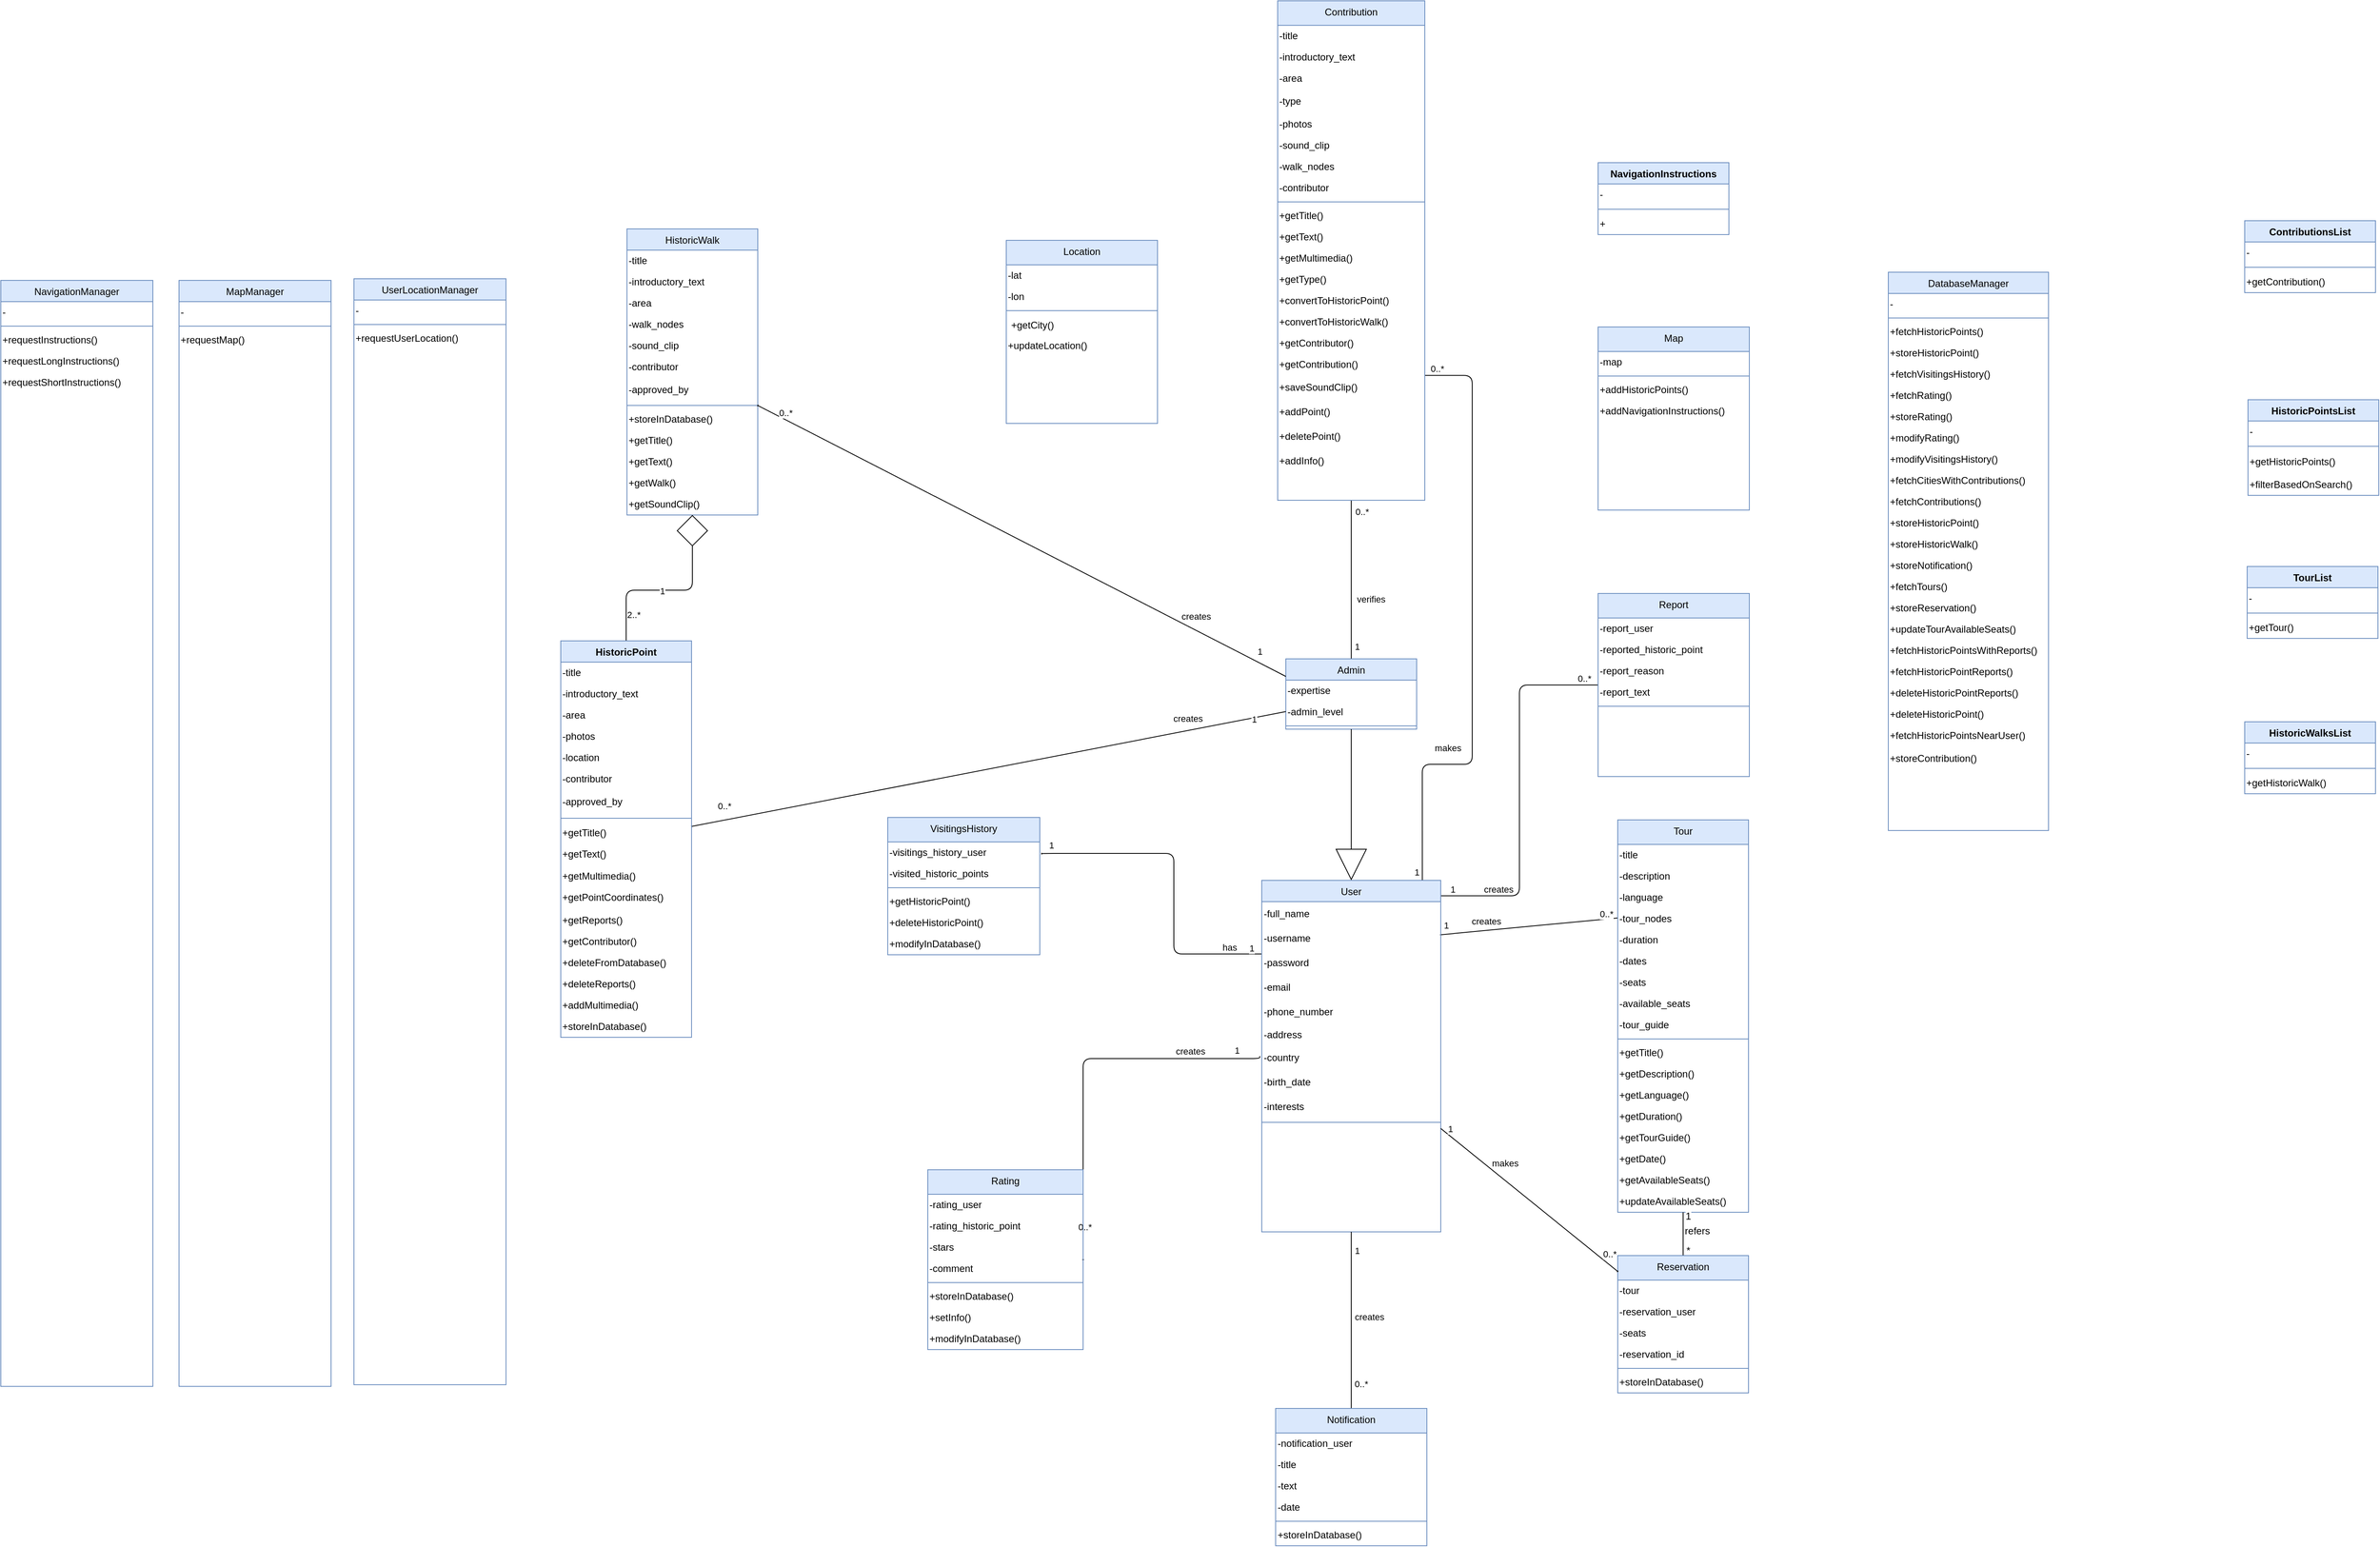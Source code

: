 <mxfile version="24.3.1" type="device">
  <diagram name="Page-1" id="uMqA1R6x-6Gs1QEI-oIA">
    <mxGraphModel dx="4225" dy="2193" grid="0" gridSize="10" guides="1" tooltips="1" connect="1" arrows="1" fold="1" page="0" pageScale="1" pageWidth="827" pageHeight="1169" math="0" shadow="0">
      <root>
        <mxCell id="0" />
        <mxCell id="1" parent="0" />
        <mxCell id="-SmuW4suXFITCw-7g7z6-1" style="edgeStyle=orthogonalEdgeStyle;rounded=1;orthogonalLoop=1;jettySize=auto;html=1;entryX=1;entryY=0.75;entryDx=0;entryDy=0;elbow=vertical;strokeColor=default;align=center;verticalAlign=middle;fontFamily=Helvetica;fontSize=11;fontColor=default;labelBackgroundColor=default;endArrow=baseDash;endFill=0;endSize=0;curved=0;exitX=0.897;exitY=0;exitDx=0;exitDy=0;exitPerimeter=0;" parent="1" source="-SmuW4suXFITCw-7g7z6-74" target="-SmuW4suXFITCw-7g7z6-86" edge="1">
          <mxGeometry relative="1" as="geometry">
            <mxPoint x="250" y="-190" as="targetPoint" />
            <mxPoint x="281" y="493" as="sourcePoint" />
            <Array as="points">
              <mxPoint x="247" y="477" />
              <mxPoint x="308" y="477" />
              <mxPoint x="308" y="1" />
            </Array>
          </mxGeometry>
        </mxCell>
        <mxCell id="-SmuW4suXFITCw-7g7z6-2" value="1" style="edgeLabel;html=1;align=center;verticalAlign=middle;resizable=0;points=[];" parent="-SmuW4suXFITCw-7g7z6-1" vertex="1" connectable="0">
          <mxGeometry x="-0.968" relative="1" as="geometry">
            <mxPoint x="-7" y="2" as="offset" />
          </mxGeometry>
        </mxCell>
        <mxCell id="-SmuW4suXFITCw-7g7z6-3" value="makes" style="edgeLabel;html=1;align=center;verticalAlign=middle;resizable=0;points=[];" parent="-SmuW4suXFITCw-7g7z6-1" vertex="1" connectable="0">
          <mxGeometry x="-0.865" y="1" relative="1" as="geometry">
            <mxPoint x="32" y="-113" as="offset" />
          </mxGeometry>
        </mxCell>
        <mxCell id="-SmuW4suXFITCw-7g7z6-4" value="0..*" style="edgeLabel;html=1;align=center;verticalAlign=middle;resizable=0;points=[];" parent="-SmuW4suXFITCw-7g7z6-1" vertex="1" connectable="0">
          <mxGeometry x="0.962" y="-2" relative="1" as="geometry">
            <mxPoint x="1" y="-7" as="offset" />
          </mxGeometry>
        </mxCell>
        <mxCell id="-SmuW4suXFITCw-7g7z6-5" style="edgeStyle=orthogonalEdgeStyle;rounded=1;orthogonalLoop=1;jettySize=auto;html=1;exitX=-0.002;exitY=1.133;exitDx=0;exitDy=0;strokeColor=default;align=center;verticalAlign=middle;fontFamily=Helvetica;fontSize=11;fontColor=default;labelBackgroundColor=default;elbow=vertical;endArrow=baseDash;endFill=0;endSize=0;curved=0;exitPerimeter=0;entryX=1.012;entryY=0.55;entryDx=0;entryDy=0;entryPerimeter=0;" parent="1" source="-SmuW4suXFITCw-7g7z6-76" target="-SmuW4suXFITCw-7g7z6-44" edge="1">
          <mxGeometry relative="1" as="geometry">
            <mxPoint x="3.75" y="332" as="sourcePoint" />
            <mxPoint x="-164" y="586" as="targetPoint" />
            <Array as="points">
              <mxPoint x="-57" y="709" />
              <mxPoint x="-57" y="586" />
              <mxPoint x="-214" y="586" />
            </Array>
          </mxGeometry>
        </mxCell>
        <mxCell id="-SmuW4suXFITCw-7g7z6-6" value="1" style="edgeLabel;html=1;align=center;verticalAlign=middle;resizable=0;points=[];" parent="-SmuW4suXFITCw-7g7z6-5" vertex="1" connectable="0">
          <mxGeometry x="-0.934" relative="1" as="geometry">
            <mxPoint x="1" y="-7" as="offset" />
          </mxGeometry>
        </mxCell>
        <mxCell id="-SmuW4suXFITCw-7g7z6-7" value="1" style="edgeLabel;html=1;align=center;verticalAlign=middle;resizable=0;points=[];" parent="-SmuW4suXFITCw-7g7z6-5" vertex="1" connectable="0">
          <mxGeometry x="0.925" relative="1" as="geometry">
            <mxPoint x="-3" y="-10" as="offset" />
          </mxGeometry>
        </mxCell>
        <mxCell id="-SmuW4suXFITCw-7g7z6-8" value="has" style="edgeLabel;html=1;align=center;verticalAlign=middle;resizable=0;points=[];" parent="-SmuW4suXFITCw-7g7z6-5" vertex="1" connectable="0">
          <mxGeometry x="-0.758" y="-1" relative="1" as="geometry">
            <mxPoint x="8" y="-7" as="offset" />
          </mxGeometry>
        </mxCell>
        <mxCell id="-SmuW4suXFITCw-7g7z6-9" style="rounded=1;orthogonalLoop=1;jettySize=auto;html=1;strokeColor=default;align=center;verticalAlign=middle;fontFamily=Helvetica;fontSize=11;fontColor=default;labelBackgroundColor=default;elbow=vertical;endArrow=baseDash;endFill=0;endSize=0;exitX=0.996;exitY=0.353;exitDx=0;exitDy=0;exitPerimeter=0;entryX=0;entryY=0.25;entryDx=0;entryDy=0;" parent="1" source="-SmuW4suXFITCw-7g7z6-76" target="-SmuW4suXFITCw-7g7z6-47" edge="1">
          <mxGeometry relative="1" as="geometry">
            <mxPoint x="337" y="476" as="sourcePoint" />
            <mxPoint x="567" y="656" as="targetPoint" />
          </mxGeometry>
        </mxCell>
        <mxCell id="-SmuW4suXFITCw-7g7z6-10" value="1" style="edgeLabel;html=1;align=center;verticalAlign=middle;resizable=0;points=[];" parent="-SmuW4suXFITCw-7g7z6-9" vertex="1" connectable="0">
          <mxGeometry x="-0.85" y="-1" relative="1" as="geometry">
            <mxPoint x="-9" y="-11" as="offset" />
          </mxGeometry>
        </mxCell>
        <mxCell id="-SmuW4suXFITCw-7g7z6-11" value="0..*" style="edgeLabel;html=1;align=center;verticalAlign=middle;resizable=0;points=[];" parent="-SmuW4suXFITCw-7g7z6-9" vertex="1" connectable="0">
          <mxGeometry x="0.847" y="-1" relative="1" as="geometry">
            <mxPoint x="2" y="-8" as="offset" />
          </mxGeometry>
        </mxCell>
        <mxCell id="-SmuW4suXFITCw-7g7z6-12" value="creates" style="edgeLabel;html=1;align=center;verticalAlign=middle;resizable=0;points=[];" parent="-SmuW4suXFITCw-7g7z6-9" vertex="1" connectable="0">
          <mxGeometry x="-0.271" y="-1" relative="1" as="geometry">
            <mxPoint x="-23" y="-10" as="offset" />
          </mxGeometry>
        </mxCell>
        <mxCell id="-SmuW4suXFITCw-7g7z6-13" style="edgeStyle=orthogonalEdgeStyle;curved=0;rounded=1;orthogonalLoop=1;jettySize=auto;html=1;entryX=0;entryY=0.5;entryDx=0;entryDy=0;strokeColor=default;align=center;verticalAlign=middle;fontFamily=Helvetica;fontSize=11;fontColor=default;labelBackgroundColor=default;elbow=vertical;endArrow=baseDash;endFill=0;endSize=0;exitX=0.996;exitY=0.044;exitDx=0;exitDy=0;exitPerimeter=0;" parent="1" source="-SmuW4suXFITCw-7g7z6-74" target="-SmuW4suXFITCw-7g7z6-61" edge="1">
          <mxGeometry relative="1" as="geometry">
            <mxPoint x="267" y="385" as="sourcePoint" />
          </mxGeometry>
        </mxCell>
        <mxCell id="-SmuW4suXFITCw-7g7z6-14" value="1" style="edgeLabel;html=1;align=center;verticalAlign=middle;resizable=0;points=[];" parent="-SmuW4suXFITCw-7g7z6-13" vertex="1" connectable="0">
          <mxGeometry x="-0.882" y="1" relative="1" as="geometry">
            <mxPoint x="-11" y="-7" as="offset" />
          </mxGeometry>
        </mxCell>
        <mxCell id="-SmuW4suXFITCw-7g7z6-15" value="creates" style="edgeLabel;html=1;align=center;verticalAlign=middle;resizable=0;points=[];" parent="-SmuW4suXFITCw-7g7z6-13" vertex="1" connectable="0">
          <mxGeometry x="-0.683" y="1" relative="1" as="geometry">
            <mxPoint y="-7" as="offset" />
          </mxGeometry>
        </mxCell>
        <mxCell id="-SmuW4suXFITCw-7g7z6-16" value="0..*" style="edgeLabel;html=1;align=center;verticalAlign=middle;resizable=0;points=[];" parent="-SmuW4suXFITCw-7g7z6-13" vertex="1" connectable="0">
          <mxGeometry x="0.912" y="1" relative="1" as="geometry">
            <mxPoint x="3" y="-7" as="offset" />
          </mxGeometry>
        </mxCell>
        <mxCell id="-SmuW4suXFITCw-7g7z6-17" style="edgeStyle=orthogonalEdgeStyle;curved=0;rounded=1;orthogonalLoop=1;jettySize=auto;html=1;entryX=1;entryY=0.5;entryDx=0;entryDy=0;strokeColor=default;align=center;verticalAlign=middle;fontFamily=Helvetica;fontSize=11;fontColor=default;labelBackgroundColor=default;elbow=vertical;endArrow=baseDash;endFill=0;endSize=0;exitX=-0.011;exitY=0.433;exitDx=0;exitDy=0;exitPerimeter=0;" parent="1" source="-SmuW4suXFITCw-7g7z6-81" target="-SmuW4suXFITCw-7g7z6-67" edge="1">
          <mxGeometry relative="1" as="geometry">
            <mxPoint x="189.5" y="510" as="sourcePoint" />
            <Array as="points">
              <mxPoint x="48" y="837" />
            </Array>
          </mxGeometry>
        </mxCell>
        <mxCell id="-SmuW4suXFITCw-7g7z6-18" value="1" style="edgeLabel;html=1;align=center;verticalAlign=middle;resizable=0;points=[];" parent="-SmuW4suXFITCw-7g7z6-17" vertex="1" connectable="0">
          <mxGeometry x="-0.85" y="-1" relative="1" as="geometry">
            <mxPoint x="4" y="-9" as="offset" />
          </mxGeometry>
        </mxCell>
        <mxCell id="-SmuW4suXFITCw-7g7z6-19" value="0..*" style="edgeLabel;html=1;align=center;verticalAlign=middle;resizable=0;points=[];" parent="-SmuW4suXFITCw-7g7z6-17" vertex="1" connectable="0">
          <mxGeometry x="0.87" y="1" relative="1" as="geometry">
            <mxPoint x="1" y="-10" as="offset" />
          </mxGeometry>
        </mxCell>
        <mxCell id="-SmuW4suXFITCw-7g7z6-20" value="creates" style="edgeLabel;html=1;align=center;verticalAlign=middle;resizable=0;points=[];" parent="-SmuW4suXFITCw-7g7z6-17" vertex="1" connectable="0">
          <mxGeometry x="-0.639" relative="1" as="geometry">
            <mxPoint x="-4" y="-9" as="offset" />
          </mxGeometry>
        </mxCell>
        <mxCell id="-SmuW4suXFITCw-7g7z6-21" style="edgeStyle=orthogonalEdgeStyle;curved=0;rounded=1;orthogonalLoop=1;jettySize=auto;html=1;exitX=0.5;exitY=0;exitDx=0;exitDy=0;entryX=0.5;entryY=1;entryDx=0;entryDy=0;strokeColor=default;align=center;verticalAlign=middle;fontFamily=Helvetica;fontSize=11;fontColor=default;labelBackgroundColor=default;elbow=vertical;endArrow=baseDash;endFill=0;endSize=0;" parent="1" source="-SmuW4suXFITCw-7g7z6-25" target="-SmuW4suXFITCw-7g7z6-86" edge="1">
          <mxGeometry relative="1" as="geometry">
            <mxPoint x="160" y="245" as="targetPoint" />
          </mxGeometry>
        </mxCell>
        <mxCell id="-SmuW4suXFITCw-7g7z6-22" value="verifies" style="edgeLabel;html=1;align=center;verticalAlign=middle;resizable=0;points=[];" parent="-SmuW4suXFITCw-7g7z6-21" vertex="1" connectable="0">
          <mxGeometry x="-0.765" relative="1" as="geometry">
            <mxPoint x="24" y="-50" as="offset" />
          </mxGeometry>
        </mxCell>
        <mxCell id="-SmuW4suXFITCw-7g7z6-23" value="1" style="edgeLabel;html=1;align=center;verticalAlign=middle;resizable=0;points=[];" parent="-SmuW4suXFITCw-7g7z6-21" vertex="1" connectable="0">
          <mxGeometry x="-0.831" relative="1" as="geometry">
            <mxPoint x="7" y="1" as="offset" />
          </mxGeometry>
        </mxCell>
        <mxCell id="-SmuW4suXFITCw-7g7z6-24" value="0..*" style="edgeLabel;html=1;align=center;verticalAlign=middle;resizable=0;points=[];" parent="-SmuW4suXFITCw-7g7z6-21" vertex="1" connectable="0">
          <mxGeometry x="0.858" relative="1" as="geometry">
            <mxPoint x="13" as="offset" />
          </mxGeometry>
        </mxCell>
        <mxCell id="-SmuW4suXFITCw-7g7z6-25" value="Admin" style="swimlane;fontStyle=0;align=center;verticalAlign=top;childLayout=stackLayout;horizontal=1;startSize=26;horizontalStack=0;resizeParent=1;resizeLast=0;collapsible=1;marginBottom=0;rounded=0;shadow=0;strokeWidth=1;fillColor=#dae8fc;strokeColor=#6c8ebf;" parent="1" vertex="1">
          <mxGeometry x="80" y="348" width="160" height="86" as="geometry">
            <mxRectangle x="340" y="380" width="170" height="26" as="alternateBounds" />
          </mxGeometry>
        </mxCell>
        <mxCell id="-SmuW4suXFITCw-7g7z6-26" value="-expertise" style="text;html=1;align=left;verticalAlign=middle;resizable=0;points=[];autosize=1;strokeColor=none;fillColor=none;" parent="-SmuW4suXFITCw-7g7z6-25" vertex="1">
          <mxGeometry y="26" width="160" height="26" as="geometry" />
        </mxCell>
        <mxCell id="-SmuW4suXFITCw-7g7z6-27" value="-admin_level" style="text;html=1;align=left;verticalAlign=middle;resizable=0;points=[];autosize=1;strokeColor=none;fillColor=none;" parent="-SmuW4suXFITCw-7g7z6-25" vertex="1">
          <mxGeometry y="52" width="160" height="26" as="geometry" />
        </mxCell>
        <mxCell id="-SmuW4suXFITCw-7g7z6-28" value="" style="line;strokeWidth=1;fillColor=none;align=left;verticalAlign=middle;spacingTop=-1;spacingLeft=3;spacingRight=3;rotatable=0;labelPosition=right;points=[];portConstraint=eastwest;strokeColor=inherit;" parent="-SmuW4suXFITCw-7g7z6-25" vertex="1">
          <mxGeometry y="78" width="160" height="8" as="geometry" />
        </mxCell>
        <mxCell id="-SmuW4suXFITCw-7g7z6-29" value="" style="endArrow=block;endSize=36;endFill=0;shadow=0;strokeWidth=1;rounded=1;edgeStyle=orthogonalEdgeStyle;elbow=vertical;curved=0;entryX=0.5;entryY=0;entryDx=0;entryDy=0;" parent="1" source="-SmuW4suXFITCw-7g7z6-25" target="-SmuW4suXFITCw-7g7z6-74" edge="1">
          <mxGeometry width="160" relative="1" as="geometry">
            <mxPoint x="-220" y="473" as="sourcePoint" />
            <mxPoint x="189.5" y="300" as="targetPoint" />
          </mxGeometry>
        </mxCell>
        <mxCell id="-SmuW4suXFITCw-7g7z6-30" value="HistoricWalk" style="swimlane;fontStyle=0;align=center;verticalAlign=top;childLayout=stackLayout;horizontal=1;startSize=26;horizontalStack=0;resizeParent=1;resizeLast=0;collapsible=1;marginBottom=0;rounded=0;shadow=0;strokeWidth=1;fillColor=#dae8fc;strokeColor=#6c8ebf;" parent="1" vertex="1">
          <mxGeometry x="-726" y="-178" width="160" height="350" as="geometry">
            <mxRectangle x="230" y="140" width="160" height="26" as="alternateBounds" />
          </mxGeometry>
        </mxCell>
        <mxCell id="-SmuW4suXFITCw-7g7z6-32" value="-title" style="text;html=1;align=left;verticalAlign=middle;resizable=0;points=[];autosize=1;strokeColor=none;fillColor=none;" parent="-SmuW4suXFITCw-7g7z6-30" vertex="1">
          <mxGeometry y="26" width="160" height="26" as="geometry" />
        </mxCell>
        <mxCell id="-SmuW4suXFITCw-7g7z6-33" value="-introductory_text" style="text;html=1;align=left;verticalAlign=middle;resizable=0;points=[];autosize=1;strokeColor=none;fillColor=none;" parent="-SmuW4suXFITCw-7g7z6-30" vertex="1">
          <mxGeometry y="52" width="160" height="26" as="geometry" />
        </mxCell>
        <mxCell id="-SmuW4suXFITCw-7g7z6-37" value="-area" style="text;html=1;align=left;verticalAlign=middle;resizable=0;points=[];autosize=1;strokeColor=none;fillColor=none;" parent="-SmuW4suXFITCw-7g7z6-30" vertex="1">
          <mxGeometry y="78" width="160" height="26" as="geometry" />
        </mxCell>
        <mxCell id="-SmuW4suXFITCw-7g7z6-31" value="-walk_nodes" style="text;html=1;align=left;verticalAlign=middle;resizable=0;points=[];autosize=1;strokeColor=none;fillColor=none;" parent="-SmuW4suXFITCw-7g7z6-30" vertex="1">
          <mxGeometry y="104" width="160" height="26" as="geometry" />
        </mxCell>
        <mxCell id="-SmuW4suXFITCw-7g7z6-34" value="-sound_clip" style="text;html=1;align=left;verticalAlign=middle;resizable=0;points=[];autosize=1;strokeColor=none;fillColor=none;" parent="-SmuW4suXFITCw-7g7z6-30" vertex="1">
          <mxGeometry y="130" width="160" height="26" as="geometry" />
        </mxCell>
        <mxCell id="-SmuW4suXFITCw-7g7z6-35" value="-contributor" style="text;html=1;align=left;verticalAlign=middle;resizable=0;points=[];autosize=1;strokeColor=none;fillColor=none;" parent="-SmuW4suXFITCw-7g7z6-30" vertex="1">
          <mxGeometry y="156" width="160" height="26" as="geometry" />
        </mxCell>
        <mxCell id="-SmuW4suXFITCw-7g7z6-36" value="-approved_by" style="text;html=1;align=left;verticalAlign=middle;resizable=0;points=[];autosize=1;strokeColor=none;fillColor=none;" parent="-SmuW4suXFITCw-7g7z6-30" vertex="1">
          <mxGeometry y="182" width="160" height="30" as="geometry" />
        </mxCell>
        <mxCell id="-SmuW4suXFITCw-7g7z6-39" value="" style="line;strokeWidth=1;fillColor=none;align=left;verticalAlign=middle;spacingTop=-1;spacingLeft=3;spacingRight=3;rotatable=0;labelPosition=right;points=[];portConstraint=eastwest;strokeColor=inherit;" parent="-SmuW4suXFITCw-7g7z6-30" vertex="1">
          <mxGeometry y="212" width="160" height="8" as="geometry" />
        </mxCell>
        <mxCell id="v78fLTILWKG32JU8ytNN-64" value="+storeInDatabase()" style="text;html=1;align=left;verticalAlign=middle;resizable=0;points=[];autosize=1;strokeColor=none;fillColor=none;" parent="-SmuW4suXFITCw-7g7z6-30" vertex="1">
          <mxGeometry y="220" width="160" height="26" as="geometry" />
        </mxCell>
        <mxCell id="H3klHPy8i-oS8ICQ9RRD-7" value="+getTitle()" style="text;html=1;align=left;verticalAlign=middle;resizable=0;points=[];autosize=1;strokeColor=none;fillColor=none;" parent="-SmuW4suXFITCw-7g7z6-30" vertex="1">
          <mxGeometry y="246" width="160" height="26" as="geometry" />
        </mxCell>
        <mxCell id="H3klHPy8i-oS8ICQ9RRD-8" value="+getText()" style="text;html=1;align=left;verticalAlign=middle;resizable=0;points=[];autosize=1;strokeColor=none;fillColor=none;" parent="-SmuW4suXFITCw-7g7z6-30" vertex="1">
          <mxGeometry y="272" width="160" height="26" as="geometry" />
        </mxCell>
        <mxCell id="H3klHPy8i-oS8ICQ9RRD-9" value="+getWalk()" style="text;html=1;align=left;verticalAlign=middle;resizable=0;points=[];autosize=1;strokeColor=none;fillColor=none;" parent="-SmuW4suXFITCw-7g7z6-30" vertex="1">
          <mxGeometry y="298" width="160" height="26" as="geometry" />
        </mxCell>
        <mxCell id="H3klHPy8i-oS8ICQ9RRD-10" value="+getSoundClip()" style="text;html=1;align=left;verticalAlign=middle;resizable=0;points=[];autosize=1;strokeColor=none;fillColor=none;" parent="-SmuW4suXFITCw-7g7z6-30" vertex="1">
          <mxGeometry y="324" width="160" height="26" as="geometry" />
        </mxCell>
        <mxCell id="-SmuW4suXFITCw-7g7z6-40" style="edgeStyle=orthogonalEdgeStyle;rounded=1;orthogonalLoop=1;jettySize=auto;html=1;exitX=0.5;exitY=0;exitDx=0;exitDy=0;entryX=0.5;entryY=1;entryDx=0;entryDy=0;endSize=36;endArrow=diamond;endFill=0;curved=0;" parent="1" source="-SmuW4suXFITCw-7g7z6-125" target="-SmuW4suXFITCw-7g7z6-30" edge="1">
          <mxGeometry relative="1" as="geometry">
            <mxPoint x="-690" y="499.0" as="sourcePoint" />
            <mxPoint x="-690" y="269" as="targetPoint" />
          </mxGeometry>
        </mxCell>
        <mxCell id="-SmuW4suXFITCw-7g7z6-41" value="2..*" style="edgeLabel;html=1;align=center;verticalAlign=middle;resizable=0;points=[];" parent="-SmuW4suXFITCw-7g7z6-40" vertex="1" connectable="0">
          <mxGeometry x="-0.688" y="-2" relative="1" as="geometry">
            <mxPoint x="7" y="4" as="offset" />
          </mxGeometry>
        </mxCell>
        <mxCell id="-SmuW4suXFITCw-7g7z6-42" value="1" style="edgeLabel;html=1;align=center;verticalAlign=middle;resizable=0;points=[];" parent="-SmuW4suXFITCw-7g7z6-40" vertex="1" connectable="0">
          <mxGeometry x="-0.141" y="-1" relative="1" as="geometry">
            <mxPoint x="5" as="offset" />
          </mxGeometry>
        </mxCell>
        <mxCell id="-SmuW4suXFITCw-7g7z6-43" value="VisitingsHistory" style="swimlane;fontStyle=0;align=center;verticalAlign=top;childLayout=stackLayout;horizontal=1;startSize=30;horizontalStack=0;resizeParent=1;resizeLast=0;collapsible=1;marginBottom=0;rounded=0;shadow=0;strokeWidth=1;fillColor=#dae8fc;strokeColor=#6c8ebf;" parent="1" vertex="1">
          <mxGeometry x="-407" y="542" width="186" height="168" as="geometry">
            <mxRectangle x="550" y="140" width="160" height="26" as="alternateBounds" />
          </mxGeometry>
        </mxCell>
        <mxCell id="-SmuW4suXFITCw-7g7z6-44" value="-visitings_history_user" style="text;html=1;align=left;verticalAlign=middle;resizable=0;points=[];autosize=1;strokeColor=none;fillColor=none;" parent="-SmuW4suXFITCw-7g7z6-43" vertex="1">
          <mxGeometry y="30" width="186" height="26" as="geometry" />
        </mxCell>
        <mxCell id="-SmuW4suXFITCw-7g7z6-45" value="-visited_historic_points" style="text;html=1;align=left;verticalAlign=middle;resizable=0;points=[];autosize=1;strokeColor=none;fillColor=none;" parent="-SmuW4suXFITCw-7g7z6-43" vertex="1">
          <mxGeometry y="56" width="186" height="26" as="geometry" />
        </mxCell>
        <mxCell id="-SmuW4suXFITCw-7g7z6-46" value="" style="line;strokeWidth=1;fillColor=none;align=left;verticalAlign=middle;spacingTop=-1;spacingLeft=3;spacingRight=3;rotatable=0;labelPosition=right;points=[];portConstraint=eastwest;strokeColor=inherit;" parent="-SmuW4suXFITCw-7g7z6-43" vertex="1">
          <mxGeometry y="82" width="186" height="8" as="geometry" />
        </mxCell>
        <mxCell id="v78fLTILWKG32JU8ytNN-54" value="+getHistoricPoint()" style="text;html=1;align=left;verticalAlign=middle;resizable=0;points=[];autosize=1;strokeColor=none;fillColor=none;" parent="-SmuW4suXFITCw-7g7z6-43" vertex="1">
          <mxGeometry y="90" width="186" height="26" as="geometry" />
        </mxCell>
        <mxCell id="v78fLTILWKG32JU8ytNN-62" value="+deleteHistoricPoint()" style="text;html=1;align=left;verticalAlign=middle;resizable=0;points=[];autosize=1;strokeColor=none;fillColor=none;" parent="-SmuW4suXFITCw-7g7z6-43" vertex="1">
          <mxGeometry y="116" width="186" height="26" as="geometry" />
        </mxCell>
        <mxCell id="v78fLTILWKG32JU8ytNN-63" value="+modifyInDatabase()" style="text;html=1;align=left;verticalAlign=middle;resizable=0;points=[];autosize=1;strokeColor=none;fillColor=none;" parent="-SmuW4suXFITCw-7g7z6-43" vertex="1">
          <mxGeometry y="142" width="186" height="26" as="geometry" />
        </mxCell>
        <mxCell id="-SmuW4suXFITCw-7g7z6-47" value="Tour" style="swimlane;fontStyle=0;align=center;verticalAlign=top;childLayout=stackLayout;horizontal=1;startSize=30;horizontalStack=0;resizeParent=1;resizeLast=0;collapsible=1;marginBottom=0;rounded=0;shadow=0;strokeWidth=1;fillColor=#dae8fc;strokeColor=#6c8ebf;" parent="1" vertex="1">
          <mxGeometry x="486" y="545" width="160" height="480" as="geometry">
            <mxRectangle x="550" y="140" width="160" height="26" as="alternateBounds" />
          </mxGeometry>
        </mxCell>
        <mxCell id="-SmuW4suXFITCw-7g7z6-52" value="-title" style="text;html=1;align=left;verticalAlign=middle;resizable=0;points=[];autosize=1;strokeColor=none;fillColor=none;" parent="-SmuW4suXFITCw-7g7z6-47" vertex="1">
          <mxGeometry y="30" width="160" height="26" as="geometry" />
        </mxCell>
        <mxCell id="-SmuW4suXFITCw-7g7z6-53" value="-description" style="text;html=1;align=left;verticalAlign=middle;resizable=0;points=[];autosize=1;strokeColor=none;fillColor=none;" parent="-SmuW4suXFITCw-7g7z6-47" vertex="1">
          <mxGeometry y="56" width="160" height="26" as="geometry" />
        </mxCell>
        <mxCell id="t6O-NcNRQrhpdnjJr-c6-11" value="-language" style="text;html=1;align=left;verticalAlign=middle;resizable=0;points=[];autosize=1;strokeColor=none;fillColor=none;" parent="-SmuW4suXFITCw-7g7z6-47" vertex="1">
          <mxGeometry y="82" width="160" height="26" as="geometry" />
        </mxCell>
        <mxCell id="-SmuW4suXFITCw-7g7z6-48" value="-tour_nodes" style="text;html=1;align=left;verticalAlign=middle;resizable=0;points=[];autosize=1;strokeColor=none;fillColor=none;" parent="-SmuW4suXFITCw-7g7z6-47" vertex="1">
          <mxGeometry y="108" width="160" height="26" as="geometry" />
        </mxCell>
        <mxCell id="-SmuW4suXFITCw-7g7z6-54" value="-duration" style="text;html=1;align=left;verticalAlign=middle;resizable=0;points=[];autosize=1;strokeColor=none;fillColor=none;" parent="-SmuW4suXFITCw-7g7z6-47" vertex="1">
          <mxGeometry y="134" width="160" height="26" as="geometry" />
        </mxCell>
        <mxCell id="t6O-NcNRQrhpdnjJr-c6-12" value="-dates" style="text;html=1;align=left;verticalAlign=middle;resizable=0;points=[];autosize=1;strokeColor=none;fillColor=none;" parent="-SmuW4suXFITCw-7g7z6-47" vertex="1">
          <mxGeometry y="160" width="160" height="26" as="geometry" />
        </mxCell>
        <mxCell id="-SmuW4suXFITCw-7g7z6-50" value="-seats" style="text;html=1;align=left;verticalAlign=middle;resizable=0;points=[];autosize=1;strokeColor=none;fillColor=none;" parent="-SmuW4suXFITCw-7g7z6-47" vertex="1">
          <mxGeometry y="186" width="160" height="26" as="geometry" />
        </mxCell>
        <mxCell id="-SmuW4suXFITCw-7g7z6-51" value="-available_seats" style="text;html=1;align=left;verticalAlign=middle;resizable=0;points=[];autosize=1;strokeColor=none;fillColor=none;" parent="-SmuW4suXFITCw-7g7z6-47" vertex="1">
          <mxGeometry y="212" width="160" height="26" as="geometry" />
        </mxCell>
        <mxCell id="-SmuW4suXFITCw-7g7z6-49" value="-tour_guide" style="text;html=1;align=left;verticalAlign=middle;resizable=0;points=[];autosize=1;strokeColor=none;fillColor=none;" parent="-SmuW4suXFITCw-7g7z6-47" vertex="1">
          <mxGeometry y="238" width="160" height="26" as="geometry" />
        </mxCell>
        <mxCell id="-SmuW4suXFITCw-7g7z6-55" value="" style="line;strokeWidth=1;fillColor=none;align=left;verticalAlign=middle;spacingTop=-1;spacingLeft=3;spacingRight=3;rotatable=0;labelPosition=right;points=[];portConstraint=eastwest;strokeColor=inherit;" parent="-SmuW4suXFITCw-7g7z6-47" vertex="1">
          <mxGeometry y="264" width="160" height="8" as="geometry" />
        </mxCell>
        <mxCell id="v78fLTILWKG32JU8ytNN-38" value="+getTitle()" style="text;html=1;align=left;verticalAlign=middle;resizable=0;points=[];autosize=1;strokeColor=none;fillColor=none;" parent="-SmuW4suXFITCw-7g7z6-47" vertex="1">
          <mxGeometry y="272" width="160" height="26" as="geometry" />
        </mxCell>
        <mxCell id="v78fLTILWKG32JU8ytNN-39" value="+getDescription()" style="text;html=1;align=left;verticalAlign=middle;resizable=0;points=[];autosize=1;strokeColor=none;fillColor=none;" parent="-SmuW4suXFITCw-7g7z6-47" vertex="1">
          <mxGeometry y="298" width="160" height="26" as="geometry" />
        </mxCell>
        <mxCell id="v78fLTILWKG32JU8ytNN-40" value="+getLanguage()" style="text;html=1;align=left;verticalAlign=middle;resizable=0;points=[];autosize=1;strokeColor=none;fillColor=none;" parent="-SmuW4suXFITCw-7g7z6-47" vertex="1">
          <mxGeometry y="324" width="160" height="26" as="geometry" />
        </mxCell>
        <mxCell id="v78fLTILWKG32JU8ytNN-41" value="+getDuration()" style="text;html=1;align=left;verticalAlign=middle;resizable=0;points=[];autosize=1;strokeColor=none;fillColor=none;" parent="-SmuW4suXFITCw-7g7z6-47" vertex="1">
          <mxGeometry y="350" width="160" height="26" as="geometry" />
        </mxCell>
        <mxCell id="v78fLTILWKG32JU8ytNN-42" value="+getTourGuide()" style="text;html=1;align=left;verticalAlign=middle;resizable=0;points=[];autosize=1;strokeColor=none;fillColor=none;" parent="-SmuW4suXFITCw-7g7z6-47" vertex="1">
          <mxGeometry y="376" width="160" height="26" as="geometry" />
        </mxCell>
        <mxCell id="v78fLTILWKG32JU8ytNN-43" value="+getDate()" style="text;html=1;align=left;verticalAlign=middle;resizable=0;points=[];autosize=1;strokeColor=none;fillColor=none;" parent="-SmuW4suXFITCw-7g7z6-47" vertex="1">
          <mxGeometry y="402" width="160" height="26" as="geometry" />
        </mxCell>
        <mxCell id="v78fLTILWKG32JU8ytNN-44" value="+getAvailableSeats()" style="text;html=1;align=left;verticalAlign=middle;resizable=0;points=[];autosize=1;strokeColor=none;fillColor=none;" parent="-SmuW4suXFITCw-7g7z6-47" vertex="1">
          <mxGeometry y="428" width="160" height="26" as="geometry" />
        </mxCell>
        <mxCell id="v78fLTILWKG32JU8ytNN-45" value="+updateAvailableSeats()" style="text;html=1;align=left;verticalAlign=middle;resizable=0;points=[];autosize=1;strokeColor=none;fillColor=none;" parent="-SmuW4suXFITCw-7g7z6-47" vertex="1">
          <mxGeometry y="454" width="160" height="26" as="geometry" />
        </mxCell>
        <mxCell id="t6O-NcNRQrhpdnjJr-c6-1" style="edgeStyle=none;curved=1;rounded=0;orthogonalLoop=1;jettySize=auto;html=1;exitX=0.5;exitY=0;exitDx=0;exitDy=0;entryX=0.5;entryY=1;entryDx=0;entryDy=0;fontSize=12;startSize=8;endSize=8;endArrow=none;endFill=0;" parent="1" source="-SmuW4suXFITCw-7g7z6-56" target="-SmuW4suXFITCw-7g7z6-47" edge="1">
          <mxGeometry relative="1" as="geometry" />
        </mxCell>
        <mxCell id="t6O-NcNRQrhpdnjJr-c6-2" value="1" style="edgeLabel;html=1;align=center;verticalAlign=middle;resizable=0;points=[];fontSize=12;" parent="t6O-NcNRQrhpdnjJr-c6-1" vertex="1" connectable="0">
          <mxGeometry x="0.821" y="-1" relative="1" as="geometry">
            <mxPoint x="5" as="offset" />
          </mxGeometry>
        </mxCell>
        <mxCell id="t6O-NcNRQrhpdnjJr-c6-3" value="*" style="edgeLabel;html=1;align=center;verticalAlign=middle;resizable=0;points=[];fontSize=12;" parent="t6O-NcNRQrhpdnjJr-c6-1" vertex="1" connectable="0">
          <mxGeometry x="-0.833" relative="1" as="geometry">
            <mxPoint x="6" y="-2" as="offset" />
          </mxGeometry>
        </mxCell>
        <mxCell id="t6O-NcNRQrhpdnjJr-c6-4" value="refers" style="edgeLabel;html=1;align=center;verticalAlign=middle;resizable=0;points=[];fontSize=12;" parent="t6O-NcNRQrhpdnjJr-c6-1" vertex="1" connectable="0">
          <mxGeometry x="0.024" y="-1" relative="1" as="geometry">
            <mxPoint x="16" y="-3" as="offset" />
          </mxGeometry>
        </mxCell>
        <mxCell id="-SmuW4suXFITCw-7g7z6-56" value="Reservation" style="swimlane;fontStyle=0;align=center;verticalAlign=top;childLayout=stackLayout;horizontal=1;startSize=30;horizontalStack=0;resizeParent=1;resizeLast=0;collapsible=1;marginBottom=0;rounded=0;shadow=0;strokeWidth=1;fillColor=#dae8fc;strokeColor=#6c8ebf;" parent="1" vertex="1">
          <mxGeometry x="486" y="1078" width="160" height="168" as="geometry">
            <mxRectangle x="550" y="140" width="160" height="26" as="alternateBounds" />
          </mxGeometry>
        </mxCell>
        <mxCell id="t6O-NcNRQrhpdnjJr-c6-5" value="-tour" style="text;html=1;align=left;verticalAlign=middle;resizable=0;points=[];autosize=1;strokeColor=none;fillColor=none;" parent="-SmuW4suXFITCw-7g7z6-56" vertex="1">
          <mxGeometry y="30" width="160" height="26" as="geometry" />
        </mxCell>
        <mxCell id="-SmuW4suXFITCw-7g7z6-57" value="-reservation_user" style="text;html=1;align=left;verticalAlign=middle;resizable=0;points=[];autosize=1;strokeColor=none;fillColor=none;" parent="-SmuW4suXFITCw-7g7z6-56" vertex="1">
          <mxGeometry y="56" width="160" height="26" as="geometry" />
        </mxCell>
        <mxCell id="-SmuW4suXFITCw-7g7z6-58" value="-seats" style="text;html=1;align=left;verticalAlign=middle;resizable=0;points=[];autosize=1;strokeColor=none;fillColor=none;" parent="-SmuW4suXFITCw-7g7z6-56" vertex="1">
          <mxGeometry y="82" width="160" height="26" as="geometry" />
        </mxCell>
        <mxCell id="-SmuW4suXFITCw-7g7z6-59" value="-reservation_id" style="text;html=1;align=left;verticalAlign=middle;resizable=0;points=[];autosize=1;strokeColor=none;fillColor=none;" parent="-SmuW4suXFITCw-7g7z6-56" vertex="1">
          <mxGeometry y="108" width="160" height="26" as="geometry" />
        </mxCell>
        <mxCell id="-SmuW4suXFITCw-7g7z6-60" value="" style="line;strokeWidth=1;fillColor=none;align=left;verticalAlign=middle;spacingTop=-1;spacingLeft=3;spacingRight=3;rotatable=0;labelPosition=right;points=[];portConstraint=eastwest;strokeColor=inherit;" parent="-SmuW4suXFITCw-7g7z6-56" vertex="1">
          <mxGeometry y="134" width="160" height="8" as="geometry" />
        </mxCell>
        <mxCell id="v78fLTILWKG32JU8ytNN-66" value="+storeInDatabase()" style="text;html=1;align=left;verticalAlign=middle;resizable=0;points=[];autosize=1;strokeColor=none;fillColor=none;" parent="-SmuW4suXFITCw-7g7z6-56" vertex="1">
          <mxGeometry y="142" width="160" height="26" as="geometry" />
        </mxCell>
        <mxCell id="-SmuW4suXFITCw-7g7z6-61" value="Report" style="swimlane;fontStyle=0;align=center;verticalAlign=top;childLayout=stackLayout;horizontal=1;startSize=30;horizontalStack=0;resizeParent=1;resizeLast=0;collapsible=1;marginBottom=0;rounded=0;shadow=0;strokeWidth=1;fillColor=#dae8fc;strokeColor=#6c8ebf;" parent="1" vertex="1">
          <mxGeometry x="462" y="268" width="185" height="224" as="geometry">
            <mxRectangle x="550" y="140" width="160" height="26" as="alternateBounds" />
          </mxGeometry>
        </mxCell>
        <mxCell id="-SmuW4suXFITCw-7g7z6-62" value="-report_user" style="text;html=1;align=left;verticalAlign=middle;resizable=0;points=[];autosize=1;strokeColor=none;fillColor=none;" parent="-SmuW4suXFITCw-7g7z6-61" vertex="1">
          <mxGeometry y="30" width="185" height="26" as="geometry" />
        </mxCell>
        <mxCell id="-SmuW4suXFITCw-7g7z6-63" value="-reported_historic_point" style="text;html=1;align=left;verticalAlign=middle;resizable=0;points=[];autosize=1;strokeColor=none;fillColor=none;" parent="-SmuW4suXFITCw-7g7z6-61" vertex="1">
          <mxGeometry y="56" width="185" height="26" as="geometry" />
        </mxCell>
        <mxCell id="-SmuW4suXFITCw-7g7z6-64" value="-report_reason" style="text;html=1;align=left;verticalAlign=middle;resizable=0;points=[];autosize=1;strokeColor=none;fillColor=none;" parent="-SmuW4suXFITCw-7g7z6-61" vertex="1">
          <mxGeometry y="82" width="185" height="26" as="geometry" />
        </mxCell>
        <mxCell id="-SmuW4suXFITCw-7g7z6-65" value="-report_text" style="text;html=1;align=left;verticalAlign=middle;resizable=0;points=[];autosize=1;strokeColor=none;fillColor=none;" parent="-SmuW4suXFITCw-7g7z6-61" vertex="1">
          <mxGeometry y="108" width="185" height="26" as="geometry" />
        </mxCell>
        <mxCell id="-SmuW4suXFITCw-7g7z6-66" value="" style="line;strokeWidth=1;fillColor=none;align=left;verticalAlign=middle;spacingTop=-1;spacingLeft=3;spacingRight=3;rotatable=0;labelPosition=right;points=[];portConstraint=eastwest;strokeColor=inherit;" parent="-SmuW4suXFITCw-7g7z6-61" vertex="1">
          <mxGeometry y="134" width="185" height="8" as="geometry" />
        </mxCell>
        <mxCell id="-SmuW4suXFITCw-7g7z6-67" value="Rating" style="swimlane;fontStyle=0;align=center;verticalAlign=top;childLayout=stackLayout;horizontal=1;startSize=30;horizontalStack=0;resizeParent=1;resizeLast=0;collapsible=1;marginBottom=0;rounded=0;shadow=0;strokeWidth=1;fillColor=#dae8fc;strokeColor=#6c8ebf;" parent="1" vertex="1">
          <mxGeometry x="-358" y="973" width="190" height="220" as="geometry">
            <mxRectangle x="550" y="140" width="160" height="26" as="alternateBounds" />
          </mxGeometry>
        </mxCell>
        <mxCell id="-SmuW4suXFITCw-7g7z6-68" value="-rating_user" style="text;html=1;align=left;verticalAlign=middle;resizable=0;points=[];autosize=1;strokeColor=none;fillColor=none;" parent="-SmuW4suXFITCw-7g7z6-67" vertex="1">
          <mxGeometry y="30" width="190" height="26" as="geometry" />
        </mxCell>
        <mxCell id="-SmuW4suXFITCw-7g7z6-69" value="-rating_historic_point" style="text;html=1;align=left;verticalAlign=middle;resizable=0;points=[];autosize=1;strokeColor=none;fillColor=none;" parent="-SmuW4suXFITCw-7g7z6-67" vertex="1">
          <mxGeometry y="56" width="190" height="26" as="geometry" />
        </mxCell>
        <mxCell id="-SmuW4suXFITCw-7g7z6-70" value="-stars" style="text;html=1;align=left;verticalAlign=middle;resizable=0;points=[];autosize=1;strokeColor=none;fillColor=none;" parent="-SmuW4suXFITCw-7g7z6-67" vertex="1">
          <mxGeometry y="82" width="190" height="26" as="geometry" />
        </mxCell>
        <mxCell id="-SmuW4suXFITCw-7g7z6-71" value="-comment" style="text;html=1;align=left;verticalAlign=middle;resizable=0;points=[];autosize=1;strokeColor=none;fillColor=none;" parent="-SmuW4suXFITCw-7g7z6-67" vertex="1">
          <mxGeometry y="108" width="190" height="26" as="geometry" />
        </mxCell>
        <mxCell id="-SmuW4suXFITCw-7g7z6-72" value="" style="line;strokeWidth=1;fillColor=none;align=left;verticalAlign=middle;spacingTop=-1;spacingLeft=3;spacingRight=3;rotatable=0;labelPosition=right;points=[];portConstraint=eastwest;strokeColor=inherit;" parent="-SmuW4suXFITCw-7g7z6-67" vertex="1">
          <mxGeometry y="134" width="190" height="8" as="geometry" />
        </mxCell>
        <mxCell id="v78fLTILWKG32JU8ytNN-57" value="+storeInDatabase()" style="text;html=1;align=left;verticalAlign=middle;resizable=0;points=[];autosize=1;strokeColor=none;fillColor=none;" parent="-SmuW4suXFITCw-7g7z6-67" vertex="1">
          <mxGeometry y="142" width="190" height="26" as="geometry" />
        </mxCell>
        <mxCell id="v78fLTILWKG32JU8ytNN-58" value="+setInfo()" style="text;html=1;align=left;verticalAlign=middle;resizable=0;points=[];autosize=1;strokeColor=none;fillColor=none;" parent="-SmuW4suXFITCw-7g7z6-67" vertex="1">
          <mxGeometry y="168" width="190" height="26" as="geometry" />
        </mxCell>
        <mxCell id="v78fLTILWKG32JU8ytNN-59" value="+modifyInDatabase()" style="text;html=1;align=left;verticalAlign=middle;resizable=0;points=[];autosize=1;strokeColor=none;fillColor=none;" parent="-SmuW4suXFITCw-7g7z6-67" vertex="1">
          <mxGeometry y="194" width="190" height="26" as="geometry" />
        </mxCell>
        <mxCell id="-SmuW4suXFITCw-7g7z6-74" value="User" style="swimlane;fontStyle=0;align=center;verticalAlign=top;childLayout=stackLayout;horizontal=1;startSize=26;horizontalStack=0;resizeParent=1;resizeLast=0;collapsible=1;marginBottom=0;rounded=0;shadow=0;strokeWidth=1;fillColor=#dae8fc;strokeColor=#6c8ebf;" parent="1" vertex="1">
          <mxGeometry x="50.5" y="619" width="219" height="430" as="geometry">
            <mxRectangle x="80" y="300" width="160" height="26" as="alternateBounds" />
          </mxGeometry>
        </mxCell>
        <mxCell id="-SmuW4suXFITCw-7g7z6-75" value="-full_name" style="text;html=1;align=left;verticalAlign=middle;resizable=0;points=[];autosize=1;strokeColor=none;fillColor=none;fontSize=12;" parent="-SmuW4suXFITCw-7g7z6-74" vertex="1">
          <mxGeometry y="26" width="219" height="30" as="geometry" />
        </mxCell>
        <mxCell id="-SmuW4suXFITCw-7g7z6-76" value="-username" style="text;html=1;align=left;verticalAlign=middle;resizable=0;points=[];autosize=1;strokeColor=none;fillColor=none;fontSize=12;" parent="-SmuW4suXFITCw-7g7z6-74" vertex="1">
          <mxGeometry y="56" width="219" height="30" as="geometry" />
        </mxCell>
        <mxCell id="-SmuW4suXFITCw-7g7z6-77" value="-password" style="text;html=1;align=left;verticalAlign=middle;resizable=0;points=[];autosize=1;strokeColor=none;fillColor=none;fontSize=12;" parent="-SmuW4suXFITCw-7g7z6-74" vertex="1">
          <mxGeometry y="86" width="219" height="30" as="geometry" />
        </mxCell>
        <mxCell id="-SmuW4suXFITCw-7g7z6-78" value="-email" style="text;html=1;align=left;verticalAlign=middle;resizable=0;points=[];autosize=1;strokeColor=none;fillColor=none;fontSize=12;" parent="-SmuW4suXFITCw-7g7z6-74" vertex="1">
          <mxGeometry y="116" width="219" height="30" as="geometry" />
        </mxCell>
        <mxCell id="-SmuW4suXFITCw-7g7z6-79" value="-phone_number" style="text;html=1;align=left;verticalAlign=middle;resizable=0;points=[];autosize=1;strokeColor=none;fillColor=none;fontSize=12;" parent="-SmuW4suXFITCw-7g7z6-74" vertex="1">
          <mxGeometry y="146" width="219" height="30" as="geometry" />
        </mxCell>
        <mxCell id="-SmuW4suXFITCw-7g7z6-80" value="-address" style="text;html=1;align=left;verticalAlign=middle;resizable=0;points=[];autosize=1;strokeColor=none;fillColor=none;fontSize=12;" parent="-SmuW4suXFITCw-7g7z6-74" vertex="1">
          <mxGeometry y="176" width="219" height="26" as="geometry" />
        </mxCell>
        <mxCell id="-SmuW4suXFITCw-7g7z6-81" value="-country" style="text;html=1;align=left;verticalAlign=middle;resizable=0;points=[];autosize=1;strokeColor=none;fillColor=none;fontSize=12;" parent="-SmuW4suXFITCw-7g7z6-74" vertex="1">
          <mxGeometry y="202" width="219" height="30" as="geometry" />
        </mxCell>
        <mxCell id="-SmuW4suXFITCw-7g7z6-82" value="-birth_date" style="text;html=1;align=left;verticalAlign=middle;resizable=0;points=[];autosize=1;strokeColor=none;fillColor=none;fontSize=12;" parent="-SmuW4suXFITCw-7g7z6-74" vertex="1">
          <mxGeometry y="232" width="219" height="30" as="geometry" />
        </mxCell>
        <mxCell id="-SmuW4suXFITCw-7g7z6-83" value="-interests" style="text;html=1;align=left;verticalAlign=middle;resizable=0;points=[];autosize=1;strokeColor=none;fillColor=none;fontSize=12;" parent="-SmuW4suXFITCw-7g7z6-74" vertex="1">
          <mxGeometry y="262" width="219" height="30" as="geometry" />
        </mxCell>
        <mxCell id="-SmuW4suXFITCw-7g7z6-85" value="" style="line;strokeWidth=1;fillColor=none;align=left;verticalAlign=middle;spacingTop=-1;spacingLeft=3;spacingRight=3;rotatable=0;labelPosition=right;points=[];portConstraint=eastwest;strokeColor=inherit;" parent="-SmuW4suXFITCw-7g7z6-74" vertex="1">
          <mxGeometry y="292" width="219" height="8" as="geometry" />
        </mxCell>
        <mxCell id="-SmuW4suXFITCw-7g7z6-86" value="Contribution" style="swimlane;fontStyle=0;align=center;verticalAlign=top;childLayout=stackLayout;horizontal=1;startSize=30;horizontalStack=0;resizeParent=1;resizeLast=0;collapsible=1;marginBottom=0;rounded=0;shadow=0;strokeWidth=1;fillColor=#dae8fc;strokeColor=#6c8ebf;" parent="1" vertex="1">
          <mxGeometry x="70" y="-457" width="180" height="611" as="geometry">
            <mxRectangle x="550" y="140" width="160" height="26" as="alternateBounds" />
          </mxGeometry>
        </mxCell>
        <mxCell id="-SmuW4suXFITCw-7g7z6-88" value="-title" style="text;html=1;align=left;verticalAlign=middle;resizable=0;points=[];autosize=1;strokeColor=none;fillColor=none;" parent="-SmuW4suXFITCw-7g7z6-86" vertex="1">
          <mxGeometry y="30" width="180" height="26" as="geometry" />
        </mxCell>
        <mxCell id="-SmuW4suXFITCw-7g7z6-89" value="-introductory_text" style="text;html=1;align=left;verticalAlign=middle;resizable=0;points=[];autosize=1;strokeColor=none;fillColor=none;" parent="-SmuW4suXFITCw-7g7z6-86" vertex="1">
          <mxGeometry y="56" width="180" height="26" as="geometry" />
        </mxCell>
        <mxCell id="-SmuW4suXFITCw-7g7z6-92" value="-area" style="text;html=1;align=left;verticalAlign=middle;resizable=0;points=[];autosize=1;strokeColor=none;fillColor=none;" parent="-SmuW4suXFITCw-7g7z6-86" vertex="1">
          <mxGeometry y="82" width="180" height="26" as="geometry" />
        </mxCell>
        <mxCell id="-SmuW4suXFITCw-7g7z6-87" value="-type" style="text;html=1;align=left;verticalAlign=middle;resizable=0;points=[];autosize=1;strokeColor=none;fillColor=none;" parent="-SmuW4suXFITCw-7g7z6-86" vertex="1">
          <mxGeometry y="108" width="180" height="30" as="geometry" />
        </mxCell>
        <mxCell id="-SmuW4suXFITCw-7g7z6-90" value="-photos" style="text;html=1;align=left;verticalAlign=middle;resizable=0;points=[];autosize=1;strokeColor=none;fillColor=none;" parent="-SmuW4suXFITCw-7g7z6-86" vertex="1">
          <mxGeometry y="138" width="180" height="26" as="geometry" />
        </mxCell>
        <mxCell id="-SmuW4suXFITCw-7g7z6-94" value="-sound_clip" style="text;html=1;align=left;verticalAlign=middle;resizable=0;points=[];autosize=1;strokeColor=none;fillColor=none;" parent="-SmuW4suXFITCw-7g7z6-86" vertex="1">
          <mxGeometry y="164" width="180" height="26" as="geometry" />
        </mxCell>
        <mxCell id="-SmuW4suXFITCw-7g7z6-95" value="-walk_nodes" style="text;html=1;align=left;verticalAlign=middle;resizable=0;points=[];autosize=1;strokeColor=none;fillColor=none;" parent="-SmuW4suXFITCw-7g7z6-86" vertex="1">
          <mxGeometry y="190" width="180" height="26" as="geometry" />
        </mxCell>
        <mxCell id="-SmuW4suXFITCw-7g7z6-91" value="-contributor" style="text;html=1;align=left;verticalAlign=middle;resizable=0;points=[];autosize=1;strokeColor=none;fillColor=none;" parent="-SmuW4suXFITCw-7g7z6-86" vertex="1">
          <mxGeometry y="216" width="180" height="26" as="geometry" />
        </mxCell>
        <mxCell id="-SmuW4suXFITCw-7g7z6-97" value="" style="line;strokeWidth=1;fillColor=none;align=left;verticalAlign=middle;spacingTop=-1;spacingLeft=3;spacingRight=3;rotatable=0;labelPosition=right;points=[];portConstraint=eastwest;strokeColor=inherit;" parent="-SmuW4suXFITCw-7g7z6-86" vertex="1">
          <mxGeometry y="242" width="180" height="8" as="geometry" />
        </mxCell>
        <mxCell id="v78fLTILWKG32JU8ytNN-46" value="+getTitle()" style="text;html=1;align=left;verticalAlign=middle;resizable=0;points=[];autosize=1;strokeColor=none;fillColor=none;" parent="-SmuW4suXFITCw-7g7z6-86" vertex="1">
          <mxGeometry y="250" width="180" height="26" as="geometry" />
        </mxCell>
        <mxCell id="v78fLTILWKG32JU8ytNN-47" value="+getText()" style="text;html=1;align=left;verticalAlign=middle;resizable=0;points=[];autosize=1;strokeColor=none;fillColor=none;" parent="-SmuW4suXFITCw-7g7z6-86" vertex="1">
          <mxGeometry y="276" width="180" height="26" as="geometry" />
        </mxCell>
        <mxCell id="v78fLTILWKG32JU8ytNN-48" value="+getMultimedia()" style="text;html=1;align=left;verticalAlign=middle;resizable=0;points=[];autosize=1;strokeColor=none;fillColor=none;" parent="-SmuW4suXFITCw-7g7z6-86" vertex="1">
          <mxGeometry y="302" width="180" height="26" as="geometry" />
        </mxCell>
        <mxCell id="v78fLTILWKG32JU8ytNN-49" value="+getType()" style="text;html=1;align=left;verticalAlign=middle;resizable=0;points=[];autosize=1;strokeColor=none;fillColor=none;" parent="-SmuW4suXFITCw-7g7z6-86" vertex="1">
          <mxGeometry y="328" width="180" height="26" as="geometry" />
        </mxCell>
        <mxCell id="v78fLTILWKG32JU8ytNN-50" value="+convertToHistoricPoint()" style="text;html=1;align=left;verticalAlign=middle;resizable=0;points=[];autosize=1;strokeColor=none;fillColor=none;" parent="-SmuW4suXFITCw-7g7z6-86" vertex="1">
          <mxGeometry y="354" width="180" height="26" as="geometry" />
        </mxCell>
        <mxCell id="v78fLTILWKG32JU8ytNN-51" value="+convertToHistoricWalk()" style="text;html=1;align=left;verticalAlign=middle;resizable=0;points=[];autosize=1;strokeColor=none;fillColor=none;" parent="-SmuW4suXFITCw-7g7z6-86" vertex="1">
          <mxGeometry y="380" width="180" height="26" as="geometry" />
        </mxCell>
        <mxCell id="v78fLTILWKG32JU8ytNN-52" value="+getContributor()" style="text;html=1;align=left;verticalAlign=middle;resizable=0;points=[];autosize=1;strokeColor=none;fillColor=none;" parent="-SmuW4suXFITCw-7g7z6-86" vertex="1">
          <mxGeometry y="406" width="180" height="26" as="geometry" />
        </mxCell>
        <mxCell id="v78fLTILWKG32JU8ytNN-53" value="+getContribution()" style="text;html=1;align=left;verticalAlign=middle;resizable=0;points=[];autosize=1;strokeColor=none;fillColor=none;" parent="-SmuW4suXFITCw-7g7z6-86" vertex="1">
          <mxGeometry y="432" width="180" height="26" as="geometry" />
        </mxCell>
        <mxCell id="5up_njvoEfIuzBhSnISq-2" value="+saveSoundClip()" style="text;html=1;align=left;verticalAlign=middle;whiteSpace=wrap;rounded=0;" vertex="1" parent="-SmuW4suXFITCw-7g7z6-86">
          <mxGeometry y="458" width="180" height="30" as="geometry" />
        </mxCell>
        <mxCell id="5up_njvoEfIuzBhSnISq-3" value="+addPoint()" style="text;html=1;align=left;verticalAlign=middle;whiteSpace=wrap;rounded=0;" vertex="1" parent="-SmuW4suXFITCw-7g7z6-86">
          <mxGeometry y="488" width="180" height="30" as="geometry" />
        </mxCell>
        <mxCell id="5up_njvoEfIuzBhSnISq-4" value="+deletePoint()" style="text;html=1;align=left;verticalAlign=middle;whiteSpace=wrap;rounded=0;" vertex="1" parent="-SmuW4suXFITCw-7g7z6-86">
          <mxGeometry y="518" width="180" height="30" as="geometry" />
        </mxCell>
        <mxCell id="5up_njvoEfIuzBhSnISq-5" value="+addInfo()" style="text;html=1;align=left;verticalAlign=middle;whiteSpace=wrap;rounded=0;" vertex="1" parent="-SmuW4suXFITCw-7g7z6-86">
          <mxGeometry y="548" width="180" height="30" as="geometry" />
        </mxCell>
        <mxCell id="-SmuW4suXFITCw-7g7z6-98" style="edgeStyle=none;curved=1;rounded=0;orthogonalLoop=1;jettySize=auto;html=1;exitX=0.5;exitY=0;exitDx=0;exitDy=0;fontSize=12;startSize=8;endSize=8;endArrow=none;endFill=0;entryX=0.5;entryY=1;entryDx=0;entryDy=0;" parent="1" source="-SmuW4suXFITCw-7g7z6-102" target="-SmuW4suXFITCw-7g7z6-74" edge="1">
          <mxGeometry relative="1" as="geometry">
            <mxPoint x="161" y="689" as="targetPoint" />
          </mxGeometry>
        </mxCell>
        <mxCell id="-SmuW4suXFITCw-7g7z6-99" value="creates" style="edgeLabel;html=1;align=center;verticalAlign=middle;resizable=0;points=[];" parent="-SmuW4suXFITCw-7g7z6-98" vertex="1" connectable="0">
          <mxGeometry x="0.077" y="-1" relative="1" as="geometry">
            <mxPoint x="21" y="4" as="offset" />
          </mxGeometry>
        </mxCell>
        <mxCell id="-SmuW4suXFITCw-7g7z6-100" value="1" style="edgeLabel;html=1;align=center;verticalAlign=middle;resizable=0;points=[];" parent="-SmuW4suXFITCw-7g7z6-98" vertex="1" connectable="0">
          <mxGeometry x="0.791" y="-2" relative="1" as="geometry">
            <mxPoint x="5" as="offset" />
          </mxGeometry>
        </mxCell>
        <mxCell id="-SmuW4suXFITCw-7g7z6-101" value="0..*" style="edgeLabel;html=1;align=center;verticalAlign=middle;resizable=0;points=[];" parent="-SmuW4suXFITCw-7g7z6-98" vertex="1" connectable="0">
          <mxGeometry x="-0.725" y="-1" relative="1" as="geometry">
            <mxPoint x="11" y="-1" as="offset" />
          </mxGeometry>
        </mxCell>
        <mxCell id="-SmuW4suXFITCw-7g7z6-102" value="Notification" style="swimlane;fontStyle=0;align=center;verticalAlign=top;childLayout=stackLayout;horizontal=1;startSize=30;horizontalStack=0;resizeParent=1;resizeLast=0;collapsible=1;marginBottom=0;rounded=0;shadow=0;strokeWidth=1;fillColor=#dae8fc;strokeColor=#6c8ebf;" parent="1" vertex="1">
          <mxGeometry x="67.5" y="1265" width="185" height="168" as="geometry">
            <mxRectangle x="550" y="140" width="160" height="26" as="alternateBounds" />
          </mxGeometry>
        </mxCell>
        <mxCell id="-SmuW4suXFITCw-7g7z6-103" value="-notification_user" style="text;html=1;align=left;verticalAlign=middle;resizable=0;points=[];autosize=1;strokeColor=none;fillColor=none;" parent="-SmuW4suXFITCw-7g7z6-102" vertex="1">
          <mxGeometry y="30" width="185" height="26" as="geometry" />
        </mxCell>
        <mxCell id="-SmuW4suXFITCw-7g7z6-104" value="-title" style="text;html=1;align=left;verticalAlign=middle;resizable=0;points=[];autosize=1;strokeColor=none;fillColor=none;" parent="-SmuW4suXFITCw-7g7z6-102" vertex="1">
          <mxGeometry y="56" width="185" height="26" as="geometry" />
        </mxCell>
        <mxCell id="-SmuW4suXFITCw-7g7z6-105" value="-text" style="text;html=1;align=left;verticalAlign=middle;resizable=0;points=[];autosize=1;strokeColor=none;fillColor=none;" parent="-SmuW4suXFITCw-7g7z6-102" vertex="1">
          <mxGeometry y="82" width="185" height="26" as="geometry" />
        </mxCell>
        <mxCell id="-SmuW4suXFITCw-7g7z6-106" value="-date" style="text;html=1;align=left;verticalAlign=middle;resizable=0;points=[];autosize=1;strokeColor=none;fillColor=none;fontSize=12;" parent="-SmuW4suXFITCw-7g7z6-102" vertex="1">
          <mxGeometry y="108" width="185" height="26" as="geometry" />
        </mxCell>
        <mxCell id="-SmuW4suXFITCw-7g7z6-107" value="" style="line;strokeWidth=1;fillColor=none;align=left;verticalAlign=middle;spacingTop=-1;spacingLeft=3;spacingRight=3;rotatable=0;labelPosition=right;points=[];portConstraint=eastwest;strokeColor=inherit;" parent="-SmuW4suXFITCw-7g7z6-102" vertex="1">
          <mxGeometry y="134" width="185" height="8" as="geometry" />
        </mxCell>
        <mxCell id="v78fLTILWKG32JU8ytNN-65" value="+storeInDatabase()" style="text;html=1;align=left;verticalAlign=middle;resizable=0;points=[];autosize=1;strokeColor=none;fillColor=none;" parent="-SmuW4suXFITCw-7g7z6-102" vertex="1">
          <mxGeometry y="142" width="185" height="26" as="geometry" />
        </mxCell>
        <mxCell id="-SmuW4suXFITCw-7g7z6-108" value="DatabaseManager" style="swimlane;fontStyle=0;align=center;verticalAlign=top;childLayout=stackLayout;horizontal=1;startSize=26;horizontalStack=0;resizeParent=1;resizeLast=0;collapsible=1;marginBottom=0;rounded=0;shadow=0;strokeWidth=1;fillColor=#dae8fc;strokeColor=#6c8ebf;" parent="1" vertex="1">
          <mxGeometry x="817" y="-125" width="196" height="683" as="geometry">
            <mxRectangle x="340" y="380" width="170" height="26" as="alternateBounds" />
          </mxGeometry>
        </mxCell>
        <mxCell id="-SmuW4suXFITCw-7g7z6-109" value="-" style="text;html=1;align=left;verticalAlign=middle;resizable=0;points=[];autosize=1;strokeColor=none;fillColor=none;" parent="-SmuW4suXFITCw-7g7z6-108" vertex="1">
          <mxGeometry y="26" width="196" height="26" as="geometry" />
        </mxCell>
        <mxCell id="-SmuW4suXFITCw-7g7z6-110" value="" style="line;strokeWidth=1;fillColor=none;align=left;verticalAlign=middle;spacingTop=-1;spacingLeft=3;spacingRight=3;rotatable=0;labelPosition=right;points=[];portConstraint=eastwest;strokeColor=inherit;" parent="-SmuW4suXFITCw-7g7z6-108" vertex="1">
          <mxGeometry y="52" width="196" height="8" as="geometry" />
        </mxCell>
        <mxCell id="v78fLTILWKG32JU8ytNN-68" value="+fetchHistoricPoints()" style="text;html=1;align=left;verticalAlign=middle;resizable=0;points=[];autosize=1;strokeColor=none;fillColor=none;" parent="-SmuW4suXFITCw-7g7z6-108" vertex="1">
          <mxGeometry y="60" width="196" height="26" as="geometry" />
        </mxCell>
        <mxCell id="v78fLTILWKG32JU8ytNN-69" value="+storeHistoricPoint()" style="text;html=1;align=left;verticalAlign=middle;resizable=0;points=[];autosize=1;strokeColor=none;fillColor=none;" parent="-SmuW4suXFITCw-7g7z6-108" vertex="1">
          <mxGeometry y="86" width="196" height="26" as="geometry" />
        </mxCell>
        <mxCell id="v78fLTILWKG32JU8ytNN-70" value="+fetchVisitingsHistory()" style="text;html=1;align=left;verticalAlign=middle;resizable=0;points=[];autosize=1;strokeColor=none;fillColor=none;" parent="-SmuW4suXFITCw-7g7z6-108" vertex="1">
          <mxGeometry y="112" width="196" height="26" as="geometry" />
        </mxCell>
        <mxCell id="v78fLTILWKG32JU8ytNN-71" value="+fetchRating()" style="text;html=1;align=left;verticalAlign=middle;resizable=0;points=[];autosize=1;strokeColor=none;fillColor=none;" parent="-SmuW4suXFITCw-7g7z6-108" vertex="1">
          <mxGeometry y="138" width="196" height="26" as="geometry" />
        </mxCell>
        <mxCell id="v78fLTILWKG32JU8ytNN-72" value="+storeRating()" style="text;html=1;align=left;verticalAlign=middle;resizable=0;points=[];autosize=1;strokeColor=none;fillColor=none;" parent="-SmuW4suXFITCw-7g7z6-108" vertex="1">
          <mxGeometry y="164" width="196" height="26" as="geometry" />
        </mxCell>
        <mxCell id="v78fLTILWKG32JU8ytNN-73" value="+modifyRating()" style="text;html=1;align=left;verticalAlign=middle;resizable=0;points=[];autosize=1;strokeColor=none;fillColor=none;" parent="-SmuW4suXFITCw-7g7z6-108" vertex="1">
          <mxGeometry y="190" width="196" height="26" as="geometry" />
        </mxCell>
        <mxCell id="v78fLTILWKG32JU8ytNN-74" value="+modifyVisitingsHistory()" style="text;html=1;align=left;verticalAlign=middle;resizable=0;points=[];autosize=1;strokeColor=none;fillColor=none;" parent="-SmuW4suXFITCw-7g7z6-108" vertex="1">
          <mxGeometry y="216" width="196" height="26" as="geometry" />
        </mxCell>
        <mxCell id="v78fLTILWKG32JU8ytNN-75" value="+fetchCitiesWithContributions()" style="text;html=1;align=left;verticalAlign=middle;resizable=0;points=[];autosize=1;strokeColor=none;fillColor=none;" parent="-SmuW4suXFITCw-7g7z6-108" vertex="1">
          <mxGeometry y="242" width="196" height="26" as="geometry" />
        </mxCell>
        <mxCell id="v78fLTILWKG32JU8ytNN-76" value="+fetchContributions()" style="text;html=1;align=left;verticalAlign=middle;resizable=0;points=[];autosize=1;strokeColor=none;fillColor=none;" parent="-SmuW4suXFITCw-7g7z6-108" vertex="1">
          <mxGeometry y="268" width="196" height="26" as="geometry" />
        </mxCell>
        <mxCell id="v78fLTILWKG32JU8ytNN-77" value="+storeHistoricPoint()" style="text;html=1;align=left;verticalAlign=middle;resizable=0;points=[];autosize=1;strokeColor=none;fillColor=none;" parent="-SmuW4suXFITCw-7g7z6-108" vertex="1">
          <mxGeometry y="294" width="196" height="26" as="geometry" />
        </mxCell>
        <mxCell id="v78fLTILWKG32JU8ytNN-78" value="+storeHistoricWalk()" style="text;html=1;align=left;verticalAlign=middle;resizable=0;points=[];autosize=1;strokeColor=none;fillColor=none;" parent="-SmuW4suXFITCw-7g7z6-108" vertex="1">
          <mxGeometry y="320" width="196" height="26" as="geometry" />
        </mxCell>
        <mxCell id="v78fLTILWKG32JU8ytNN-79" value="+storeNotification()" style="text;html=1;align=left;verticalAlign=middle;resizable=0;points=[];autosize=1;strokeColor=none;fillColor=none;" parent="-SmuW4suXFITCw-7g7z6-108" vertex="1">
          <mxGeometry y="346" width="196" height="26" as="geometry" />
        </mxCell>
        <mxCell id="v78fLTILWKG32JU8ytNN-80" value="+fetchTours()" style="text;html=1;align=left;verticalAlign=middle;resizable=0;points=[];autosize=1;strokeColor=none;fillColor=none;" parent="-SmuW4suXFITCw-7g7z6-108" vertex="1">
          <mxGeometry y="372" width="196" height="26" as="geometry" />
        </mxCell>
        <mxCell id="v78fLTILWKG32JU8ytNN-81" value="+storeReservation()" style="text;html=1;align=left;verticalAlign=middle;resizable=0;points=[];autosize=1;strokeColor=none;fillColor=none;" parent="-SmuW4suXFITCw-7g7z6-108" vertex="1">
          <mxGeometry y="398" width="196" height="26" as="geometry" />
        </mxCell>
        <mxCell id="v78fLTILWKG32JU8ytNN-82" value="+updateTourAvailableSeats()" style="text;html=1;align=left;verticalAlign=middle;resizable=0;points=[];autosize=1;strokeColor=none;fillColor=none;" parent="-SmuW4suXFITCw-7g7z6-108" vertex="1">
          <mxGeometry y="424" width="196" height="26" as="geometry" />
        </mxCell>
        <mxCell id="v78fLTILWKG32JU8ytNN-83" value="+fetchHistoricPointsWithReports()" style="text;html=1;align=left;verticalAlign=middle;resizable=0;points=[];autosize=1;strokeColor=none;fillColor=none;" parent="-SmuW4suXFITCw-7g7z6-108" vertex="1">
          <mxGeometry y="450" width="196" height="26" as="geometry" />
        </mxCell>
        <mxCell id="v78fLTILWKG32JU8ytNN-84" value="+fetchHistoricPointReports()" style="text;html=1;align=left;verticalAlign=middle;resizable=0;points=[];autosize=1;strokeColor=none;fillColor=none;" parent="-SmuW4suXFITCw-7g7z6-108" vertex="1">
          <mxGeometry y="476" width="196" height="26" as="geometry" />
        </mxCell>
        <mxCell id="v78fLTILWKG32JU8ytNN-85" value="+deleteHistoricPointReports()" style="text;html=1;align=left;verticalAlign=middle;resizable=0;points=[];autosize=1;strokeColor=none;fillColor=none;" parent="-SmuW4suXFITCw-7g7z6-108" vertex="1">
          <mxGeometry y="502" width="196" height="26" as="geometry" />
        </mxCell>
        <mxCell id="v78fLTILWKG32JU8ytNN-86" value="+deleteHistoricPoint()" style="text;html=1;align=left;verticalAlign=middle;resizable=0;points=[];autosize=1;strokeColor=none;fillColor=none;" parent="-SmuW4suXFITCw-7g7z6-108" vertex="1">
          <mxGeometry y="528" width="196" height="26" as="geometry" />
        </mxCell>
        <mxCell id="H3klHPy8i-oS8ICQ9RRD-2" value="+fetchHistoricPointsNearUser()" style="text;html=1;align=left;verticalAlign=middle;resizable=0;points=[];autosize=1;strokeColor=none;fillColor=none;" parent="-SmuW4suXFITCw-7g7z6-108" vertex="1">
          <mxGeometry y="554" width="196" height="26" as="geometry" />
        </mxCell>
        <mxCell id="5up_njvoEfIuzBhSnISq-1" value="+storeContribution()" style="text;html=1;align=left;verticalAlign=middle;whiteSpace=wrap;rounded=0;" vertex="1" parent="-SmuW4suXFITCw-7g7z6-108">
          <mxGeometry y="580" width="196" height="30" as="geometry" />
        </mxCell>
        <mxCell id="-SmuW4suXFITCw-7g7z6-111" value="UserLocationManager" style="swimlane;fontStyle=0;align=center;verticalAlign=top;childLayout=stackLayout;horizontal=1;startSize=26;horizontalStack=0;resizeParent=1;resizeLast=0;collapsible=1;marginBottom=0;rounded=0;shadow=0;strokeWidth=1;fillColor=#dae8fc;strokeColor=#6c8ebf;" parent="1" vertex="1">
          <mxGeometry x="-1060" y="-117" width="186" height="1353" as="geometry">
            <mxRectangle x="340" y="380" width="170" height="26" as="alternateBounds" />
          </mxGeometry>
        </mxCell>
        <mxCell id="-SmuW4suXFITCw-7g7z6-112" value="-" style="text;html=1;align=left;verticalAlign=middle;resizable=0;points=[];autosize=1;strokeColor=none;fillColor=none;" parent="-SmuW4suXFITCw-7g7z6-111" vertex="1">
          <mxGeometry y="26" width="186" height="26" as="geometry" />
        </mxCell>
        <mxCell id="-SmuW4suXFITCw-7g7z6-138" value="" style="line;strokeWidth=1;fillColor=none;align=left;verticalAlign=middle;spacingTop=-1;spacingLeft=3;spacingRight=3;rotatable=0;labelPosition=right;points=[];portConstraint=eastwest;strokeColor=inherit;" parent="-SmuW4suXFITCw-7g7z6-111" vertex="1">
          <mxGeometry y="52" width="186" height="8" as="geometry" />
        </mxCell>
        <mxCell id="-SmuW4suXFITCw-7g7z6-137" value="+requestUserLocation()" style="text;html=1;align=left;verticalAlign=middle;resizable=0;points=[];autosize=1;strokeColor=none;fillColor=none;" parent="-SmuW4suXFITCw-7g7z6-111" vertex="1">
          <mxGeometry y="60" width="186" height="26" as="geometry" />
        </mxCell>
        <mxCell id="-SmuW4suXFITCw-7g7z6-113" style="rounded=1;orthogonalLoop=1;jettySize=auto;html=1;exitX=0;exitY=0.25;exitDx=0;exitDy=0;strokeColor=default;align=center;verticalAlign=middle;fontFamily=Helvetica;fontSize=11;fontColor=default;labelBackgroundColor=default;elbow=vertical;endArrow=baseDash;endFill=0;endSize=0;" parent="1" source="-SmuW4suXFITCw-7g7z6-25" target="-SmuW4suXFITCw-7g7z6-30" edge="1">
          <mxGeometry relative="1" as="geometry">
            <mxPoint x="-80" y="180" as="targetPoint" />
            <mxPoint x="170" y="358" as="sourcePoint" />
          </mxGeometry>
        </mxCell>
        <mxCell id="-SmuW4suXFITCw-7g7z6-114" value="creates" style="edgeLabel;html=1;align=center;verticalAlign=middle;resizable=0;points=[];" parent="-SmuW4suXFITCw-7g7z6-113" vertex="1" connectable="0">
          <mxGeometry x="-0.765" relative="1" as="geometry">
            <mxPoint x="-34" y="-35" as="offset" />
          </mxGeometry>
        </mxCell>
        <mxCell id="-SmuW4suXFITCw-7g7z6-115" value="1" style="edgeLabel;html=1;align=center;verticalAlign=middle;resizable=0;points=[];" parent="-SmuW4suXFITCw-7g7z6-113" vertex="1" connectable="0">
          <mxGeometry x="-0.831" relative="1" as="geometry">
            <mxPoint x="22" y="-3" as="offset" />
          </mxGeometry>
        </mxCell>
        <mxCell id="-SmuW4suXFITCw-7g7z6-116" value="0..*" style="edgeLabel;html=1;align=center;verticalAlign=middle;resizable=0;points=[];" parent="-SmuW4suXFITCw-7g7z6-113" vertex="1" connectable="0">
          <mxGeometry x="0.858" relative="1" as="geometry">
            <mxPoint x="-12" y="-15" as="offset" />
          </mxGeometry>
        </mxCell>
        <mxCell id="-SmuW4suXFITCw-7g7z6-117" style="rounded=1;orthogonalLoop=1;jettySize=auto;html=1;exitX=0;exitY=0.75;exitDx=0;exitDy=0;strokeColor=default;align=center;verticalAlign=middle;fontFamily=Helvetica;fontSize=11;fontColor=default;labelBackgroundColor=default;elbow=vertical;endArrow=baseDash;endFill=0;endSize=0;" parent="1" source="-SmuW4suXFITCw-7g7z6-25" target="-SmuW4suXFITCw-7g7z6-125" edge="1">
          <mxGeometry relative="1" as="geometry">
            <mxPoint x="-490" y="146" as="targetPoint" />
            <mxPoint x="90" y="378" as="sourcePoint" />
          </mxGeometry>
        </mxCell>
        <mxCell id="-SmuW4suXFITCw-7g7z6-118" value="creates" style="edgeLabel;html=1;align=center;verticalAlign=middle;resizable=0;points=[];" parent="-SmuW4suXFITCw-7g7z6-117" vertex="1" connectable="0">
          <mxGeometry x="-0.765" relative="1" as="geometry">
            <mxPoint x="-35" y="-8" as="offset" />
          </mxGeometry>
        </mxCell>
        <mxCell id="-SmuW4suXFITCw-7g7z6-119" value="1" style="edgeLabel;html=1;align=center;verticalAlign=middle;resizable=0;points=[];" parent="-SmuW4suXFITCw-7g7z6-117" vertex="1" connectable="0">
          <mxGeometry x="-0.831" relative="1" as="geometry">
            <mxPoint x="22" y="-3" as="offset" />
          </mxGeometry>
        </mxCell>
        <mxCell id="-SmuW4suXFITCw-7g7z6-120" value="0..*" style="edgeLabel;html=1;align=center;verticalAlign=middle;resizable=0;points=[];" parent="-SmuW4suXFITCw-7g7z6-117" vertex="1" connectable="0">
          <mxGeometry x="0.858" relative="1" as="geometry">
            <mxPoint x="-12" y="-15" as="offset" />
          </mxGeometry>
        </mxCell>
        <mxCell id="-SmuW4suXFITCw-7g7z6-121" style="rounded=1;orthogonalLoop=1;jettySize=auto;html=1;strokeColor=default;align=center;verticalAlign=middle;fontFamily=Helvetica;fontSize=11;fontColor=default;labelBackgroundColor=default;elbow=vertical;endArrow=baseDash;endFill=0;endSize=0;" parent="1" source="-SmuW4suXFITCw-7g7z6-74" target="-SmuW4suXFITCw-7g7z6-56" edge="1">
          <mxGeometry relative="1" as="geometry">
            <mxPoint x="279" y="696" as="sourcePoint" />
            <mxPoint x="449" y="1036" as="targetPoint" />
          </mxGeometry>
        </mxCell>
        <mxCell id="-SmuW4suXFITCw-7g7z6-122" value="1" style="edgeLabel;html=1;align=center;verticalAlign=middle;resizable=0;points=[];" parent="-SmuW4suXFITCw-7g7z6-121" vertex="1" connectable="0">
          <mxGeometry x="-0.85" y="-1" relative="1" as="geometry">
            <mxPoint x="-4" y="-14" as="offset" />
          </mxGeometry>
        </mxCell>
        <mxCell id="-SmuW4suXFITCw-7g7z6-123" value="0..*" style="edgeLabel;html=1;align=center;verticalAlign=middle;resizable=0;points=[];" parent="-SmuW4suXFITCw-7g7z6-121" vertex="1" connectable="0">
          <mxGeometry x="0.847" y="-1" relative="1" as="geometry">
            <mxPoint x="7" y="-9" as="offset" />
          </mxGeometry>
        </mxCell>
        <mxCell id="-SmuW4suXFITCw-7g7z6-124" value="makes" style="edgeLabel;html=1;align=center;verticalAlign=middle;resizable=0;points=[];" parent="-SmuW4suXFITCw-7g7z6-121" vertex="1" connectable="0">
          <mxGeometry x="-0.271" y="-1" relative="1" as="geometry">
            <mxPoint y="-22" as="offset" />
          </mxGeometry>
        </mxCell>
        <mxCell id="-SmuW4suXFITCw-7g7z6-125" value="HistoricPoint" style="swimlane;fontStyle=1;align=center;verticalAlign=top;childLayout=stackLayout;horizontal=1;startSize=26;horizontalStack=0;resizeParent=1;resizeParentMax=0;resizeLast=0;collapsible=1;marginBottom=0;whiteSpace=wrap;html=1;fillColor=#dae8fc;strokeColor=#6c8ebf;" parent="1" vertex="1">
          <mxGeometry x="-807" y="326" width="160" height="485" as="geometry" />
        </mxCell>
        <mxCell id="-SmuW4suXFITCw-7g7z6-133" value="-title" style="text;html=1;align=left;verticalAlign=middle;resizable=0;points=[];autosize=1;strokeColor=none;fillColor=none;" parent="-SmuW4suXFITCw-7g7z6-125" vertex="1">
          <mxGeometry y="26" width="160" height="26" as="geometry" />
        </mxCell>
        <mxCell id="-SmuW4suXFITCw-7g7z6-132" value="-introductory_text" style="text;html=1;align=left;verticalAlign=middle;resizable=0;points=[];autosize=1;strokeColor=none;fillColor=none;" parent="-SmuW4suXFITCw-7g7z6-125" vertex="1">
          <mxGeometry y="52" width="160" height="26" as="geometry" />
        </mxCell>
        <mxCell id="-SmuW4suXFITCw-7g7z6-127" value="-area" style="text;html=1;align=left;verticalAlign=middle;resizable=0;points=[];autosize=1;strokeColor=none;fillColor=none;" parent="-SmuW4suXFITCw-7g7z6-125" vertex="1">
          <mxGeometry y="78" width="160" height="26" as="geometry" />
        </mxCell>
        <mxCell id="-SmuW4suXFITCw-7g7z6-130" value="-photos" style="text;html=1;align=left;verticalAlign=middle;resizable=0;points=[];autosize=1;strokeColor=none;fillColor=none;" parent="-SmuW4suXFITCw-7g7z6-125" vertex="1">
          <mxGeometry y="104" width="160" height="26" as="geometry" />
        </mxCell>
        <mxCell id="-SmuW4suXFITCw-7g7z6-131" value="-location" style="text;html=1;align=left;verticalAlign=middle;resizable=0;points=[];autosize=1;strokeColor=none;fillColor=none;" parent="-SmuW4suXFITCw-7g7z6-125" vertex="1">
          <mxGeometry y="130" width="160" height="26" as="geometry" />
        </mxCell>
        <mxCell id="-SmuW4suXFITCw-7g7z6-129" value="-contributor" style="text;html=1;align=left;verticalAlign=middle;resizable=0;points=[];autosize=1;strokeColor=none;fillColor=none;" parent="-SmuW4suXFITCw-7g7z6-125" vertex="1">
          <mxGeometry y="156" width="160" height="26" as="geometry" />
        </mxCell>
        <mxCell id="-SmuW4suXFITCw-7g7z6-128" value="-approved_by" style="text;html=1;align=left;verticalAlign=middle;resizable=0;points=[];autosize=1;strokeColor=none;fillColor=none;" parent="-SmuW4suXFITCw-7g7z6-125" vertex="1">
          <mxGeometry y="182" width="160" height="30" as="geometry" />
        </mxCell>
        <mxCell id="-SmuW4suXFITCw-7g7z6-134" value="" style="line;strokeWidth=1;fillColor=none;align=left;verticalAlign=middle;spacingTop=-1;spacingLeft=3;spacingRight=3;rotatable=0;labelPosition=right;points=[];portConstraint=eastwest;strokeColor=inherit;" parent="-SmuW4suXFITCw-7g7z6-125" vertex="1">
          <mxGeometry y="212" width="160" height="10" as="geometry" />
        </mxCell>
        <mxCell id="v78fLTILWKG32JU8ytNN-1" value="+getTitle()" style="text;html=1;align=left;verticalAlign=middle;resizable=0;points=[];autosize=1;strokeColor=none;fillColor=none;" parent="-SmuW4suXFITCw-7g7z6-125" vertex="1">
          <mxGeometry y="222" width="160" height="26" as="geometry" />
        </mxCell>
        <mxCell id="v78fLTILWKG32JU8ytNN-2" value="+getText()" style="text;html=1;align=left;verticalAlign=middle;resizable=0;points=[];autosize=1;strokeColor=none;fillColor=none;" parent="-SmuW4suXFITCw-7g7z6-125" vertex="1">
          <mxGeometry y="248" width="160" height="26" as="geometry" />
        </mxCell>
        <mxCell id="v78fLTILWKG32JU8ytNN-3" value="&lt;span style=&quot;color: rgb(0, 0, 0); font-family: Helvetica; font-size: 12px; font-style: normal; font-variant-ligatures: normal; font-variant-caps: normal; font-weight: 400; letter-spacing: normal; orphans: 2; text-align: left; text-indent: 0px; text-transform: none; widows: 2; word-spacing: 0px; -webkit-text-stroke-width: 0px; white-space: nowrap; background-color: rgb(255, 255, 255); text-decoration-thickness: initial; text-decoration-style: initial; text-decoration-color: initial; display: inline !important; float: none;&quot;&gt;+getMultimedia()&lt;/span&gt;" style="text;whiteSpace=wrap;html=1;" parent="-SmuW4suXFITCw-7g7z6-125" vertex="1">
          <mxGeometry y="274" width="160" height="26" as="geometry" />
        </mxCell>
        <mxCell id="v78fLTILWKG32JU8ytNN-4" value="&lt;span style=&quot;color: rgb(0, 0, 0); font-family: Helvetica; font-size: 12px; font-style: normal; font-variant-ligatures: normal; font-variant-caps: normal; font-weight: 400; letter-spacing: normal; orphans: 2; text-align: left; text-indent: 0px; text-transform: none; widows: 2; word-spacing: 0px; -webkit-text-stroke-width: 0px; white-space: nowrap; background-color: rgb(255, 255, 255); text-decoration-thickness: initial; text-decoration-style: initial; text-decoration-color: initial; display: inline !important; float: none;&quot;&gt;+getPointCoordinates()&lt;/span&gt;" style="text;whiteSpace=wrap;html=1;" parent="-SmuW4suXFITCw-7g7z6-125" vertex="1">
          <mxGeometry y="300" width="160" height="29" as="geometry" />
        </mxCell>
        <mxCell id="v78fLTILWKG32JU8ytNN-35" value="+getReports()" style="text;html=1;align=left;verticalAlign=middle;resizable=0;points=[];autosize=1;strokeColor=none;fillColor=none;" parent="-SmuW4suXFITCw-7g7z6-125" vertex="1">
          <mxGeometry y="329" width="160" height="26" as="geometry" />
        </mxCell>
        <mxCell id="v78fLTILWKG32JU8ytNN-34" value="+getContributor()" style="text;html=1;align=left;verticalAlign=middle;resizable=0;points=[];autosize=1;strokeColor=none;fillColor=none;" parent="-SmuW4suXFITCw-7g7z6-125" vertex="1">
          <mxGeometry y="355" width="160" height="26" as="geometry" />
        </mxCell>
        <mxCell id="v78fLTILWKG32JU8ytNN-37" value="+deleteFromDatabase()" style="text;html=1;align=left;verticalAlign=middle;resizable=0;points=[];autosize=1;strokeColor=none;fillColor=none;" parent="-SmuW4suXFITCw-7g7z6-125" vertex="1">
          <mxGeometry y="381" width="160" height="26" as="geometry" />
        </mxCell>
        <mxCell id="v78fLTILWKG32JU8ytNN-36" value="+deleteReports()" style="text;html=1;align=left;verticalAlign=middle;resizable=0;points=[];autosize=1;strokeColor=none;fillColor=none;" parent="-SmuW4suXFITCw-7g7z6-125" vertex="1">
          <mxGeometry y="407" width="160" height="26" as="geometry" />
        </mxCell>
        <mxCell id="v78fLTILWKG32JU8ytNN-60" value="+addMultimedia()" style="text;html=1;align=left;verticalAlign=middle;resizable=0;points=[];autosize=1;strokeColor=none;fillColor=none;" parent="-SmuW4suXFITCw-7g7z6-125" vertex="1">
          <mxGeometry y="433" width="160" height="26" as="geometry" />
        </mxCell>
        <mxCell id="v78fLTILWKG32JU8ytNN-61" value="+storeInDatabase()" style="text;html=1;align=left;verticalAlign=middle;resizable=0;points=[];autosize=1;strokeColor=none;fillColor=none;" parent="-SmuW4suXFITCw-7g7z6-125" vertex="1">
          <mxGeometry y="459" width="160" height="26" as="geometry" />
        </mxCell>
        <mxCell id="gh9nmJiklyMIAxAK_ffs-1" value="MapManager" style="swimlane;fontStyle=0;align=center;verticalAlign=top;childLayout=stackLayout;horizontal=1;startSize=26;horizontalStack=0;resizeParent=1;resizeLast=0;collapsible=1;marginBottom=0;rounded=0;shadow=0;strokeWidth=1;fillColor=#dae8fc;strokeColor=#6c8ebf;" parent="1" vertex="1">
          <mxGeometry x="-1274" y="-115" width="186" height="1353" as="geometry">
            <mxRectangle x="340" y="380" width="170" height="26" as="alternateBounds" />
          </mxGeometry>
        </mxCell>
        <mxCell id="gh9nmJiklyMIAxAK_ffs-2" value="-" style="text;html=1;align=left;verticalAlign=middle;resizable=0;points=[];autosize=1;strokeColor=none;fillColor=none;" parent="gh9nmJiklyMIAxAK_ffs-1" vertex="1">
          <mxGeometry y="26" width="186" height="26" as="geometry" />
        </mxCell>
        <mxCell id="gh9nmJiklyMIAxAK_ffs-3" value="" style="line;strokeWidth=1;fillColor=none;align=left;verticalAlign=middle;spacingTop=-1;spacingLeft=3;spacingRight=3;rotatable=0;labelPosition=right;points=[];portConstraint=eastwest;strokeColor=inherit;" parent="gh9nmJiklyMIAxAK_ffs-1" vertex="1">
          <mxGeometry y="52" width="186" height="8" as="geometry" />
        </mxCell>
        <mxCell id="gh9nmJiklyMIAxAK_ffs-4" value="+requestMap()" style="text;html=1;align=left;verticalAlign=middle;resizable=0;points=[];autosize=1;strokeColor=none;fillColor=none;" parent="gh9nmJiklyMIAxAK_ffs-1" vertex="1">
          <mxGeometry y="60" width="186" height="26" as="geometry" />
        </mxCell>
        <mxCell id="gh9nmJiklyMIAxAK_ffs-7" value="NavigationManager" style="swimlane;fontStyle=0;align=center;verticalAlign=top;childLayout=stackLayout;horizontal=1;startSize=26;horizontalStack=0;resizeParent=1;resizeLast=0;collapsible=1;marginBottom=0;rounded=0;shadow=0;strokeWidth=1;fillColor=#dae8fc;strokeColor=#6c8ebf;" parent="1" vertex="1">
          <mxGeometry x="-1492" y="-115" width="186" height="1353" as="geometry">
            <mxRectangle x="340" y="380" width="170" height="26" as="alternateBounds" />
          </mxGeometry>
        </mxCell>
        <mxCell id="gh9nmJiklyMIAxAK_ffs-8" value="-" style="text;html=1;align=left;verticalAlign=middle;resizable=0;points=[];autosize=1;strokeColor=none;fillColor=none;" parent="gh9nmJiklyMIAxAK_ffs-7" vertex="1">
          <mxGeometry y="26" width="186" height="26" as="geometry" />
        </mxCell>
        <mxCell id="gh9nmJiklyMIAxAK_ffs-9" value="" style="line;strokeWidth=1;fillColor=none;align=left;verticalAlign=middle;spacingTop=-1;spacingLeft=3;spacingRight=3;rotatable=0;labelPosition=right;points=[];portConstraint=eastwest;strokeColor=inherit;" parent="gh9nmJiklyMIAxAK_ffs-7" vertex="1">
          <mxGeometry y="52" width="186" height="8" as="geometry" />
        </mxCell>
        <mxCell id="v78fLTILWKG32JU8ytNN-87" value="+requestInstructions()" style="text;html=1;align=left;verticalAlign=middle;resizable=0;points=[];autosize=1;strokeColor=none;fillColor=none;" parent="gh9nmJiklyMIAxAK_ffs-7" vertex="1">
          <mxGeometry y="60" width="186" height="26" as="geometry" />
        </mxCell>
        <mxCell id="H3klHPy8i-oS8ICQ9RRD-13" value="+requestLongInstructions()" style="text;html=1;align=left;verticalAlign=middle;resizable=0;points=[];autosize=1;strokeColor=none;fillColor=none;" parent="gh9nmJiklyMIAxAK_ffs-7" vertex="1">
          <mxGeometry y="86" width="186" height="26" as="geometry" />
        </mxCell>
        <mxCell id="H3klHPy8i-oS8ICQ9RRD-14" value="+requestShortInstructions()" style="text;html=1;align=left;verticalAlign=middle;resizable=0;points=[];autosize=1;strokeColor=none;fillColor=none;" parent="gh9nmJiklyMIAxAK_ffs-7" vertex="1">
          <mxGeometry y="112" width="186" height="26" as="geometry" />
        </mxCell>
        <mxCell id="gh9nmJiklyMIAxAK_ffs-15" value="Map" style="swimlane;fontStyle=0;align=center;verticalAlign=top;childLayout=stackLayout;horizontal=1;startSize=30;horizontalStack=0;resizeParent=1;resizeLast=0;collapsible=1;marginBottom=0;rounded=0;shadow=0;strokeWidth=1;fillColor=#dae8fc;strokeColor=#6c8ebf;" parent="1" vertex="1">
          <mxGeometry x="462" y="-58" width="185" height="224" as="geometry">
            <mxRectangle x="550" y="140" width="160" height="26" as="alternateBounds" />
          </mxGeometry>
        </mxCell>
        <mxCell id="gh9nmJiklyMIAxAK_ffs-16" value="-map" style="text;html=1;align=left;verticalAlign=middle;resizable=0;points=[];autosize=1;strokeColor=none;fillColor=none;" parent="gh9nmJiklyMIAxAK_ffs-15" vertex="1">
          <mxGeometry y="30" width="185" height="26" as="geometry" />
        </mxCell>
        <mxCell id="gh9nmJiklyMIAxAK_ffs-20" value="" style="line;strokeWidth=1;fillColor=none;align=left;verticalAlign=middle;spacingTop=-1;spacingLeft=3;spacingRight=3;rotatable=0;labelPosition=right;points=[];portConstraint=eastwest;strokeColor=inherit;" parent="gh9nmJiklyMIAxAK_ffs-15" vertex="1">
          <mxGeometry y="56" width="185" height="8" as="geometry" />
        </mxCell>
        <mxCell id="v78fLTILWKG32JU8ytNN-55" value="+addHistoricPoints()" style="text;html=1;align=left;verticalAlign=middle;resizable=0;points=[];autosize=1;strokeColor=none;fillColor=none;" parent="gh9nmJiklyMIAxAK_ffs-15" vertex="1">
          <mxGeometry y="64" width="185" height="26" as="geometry" />
        </mxCell>
        <mxCell id="v78fLTILWKG32JU8ytNN-56" value="+addNavigationInstructions()" style="text;html=1;align=left;verticalAlign=middle;resizable=0;points=[];autosize=1;strokeColor=none;fillColor=none;" parent="gh9nmJiklyMIAxAK_ffs-15" vertex="1">
          <mxGeometry y="90" width="185" height="26" as="geometry" />
        </mxCell>
        <mxCell id="t6O-NcNRQrhpdnjJr-c6-6" value="Location" style="swimlane;fontStyle=0;align=center;verticalAlign=top;childLayout=stackLayout;horizontal=1;startSize=30;horizontalStack=0;resizeParent=1;resizeLast=0;collapsible=1;marginBottom=0;rounded=0;shadow=0;strokeWidth=1;fillColor=#dae8fc;strokeColor=#6c8ebf;" parent="1" vertex="1">
          <mxGeometry x="-262" y="-164" width="185" height="224" as="geometry">
            <mxRectangle x="550" y="140" width="160" height="26" as="alternateBounds" />
          </mxGeometry>
        </mxCell>
        <mxCell id="t6O-NcNRQrhpdnjJr-c6-7" value="-lat" style="text;html=1;align=left;verticalAlign=middle;resizable=0;points=[];autosize=1;strokeColor=none;fillColor=none;" parent="t6O-NcNRQrhpdnjJr-c6-6" vertex="1">
          <mxGeometry y="30" width="185" height="26" as="geometry" />
        </mxCell>
        <mxCell id="t6O-NcNRQrhpdnjJr-c6-10" value="-lon" style="text;html=1;align=left;verticalAlign=middle;resizable=0;points=[];autosize=1;strokeColor=none;fillColor=none;" parent="t6O-NcNRQrhpdnjJr-c6-6" vertex="1">
          <mxGeometry y="56" width="185" height="26" as="geometry" />
        </mxCell>
        <mxCell id="t6O-NcNRQrhpdnjJr-c6-8" value="" style="line;strokeWidth=1;fillColor=none;align=left;verticalAlign=middle;spacingTop=-1;spacingLeft=3;spacingRight=3;rotatable=0;labelPosition=right;points=[];portConstraint=eastwest;strokeColor=inherit;" parent="t6O-NcNRQrhpdnjJr-c6-6" vertex="1">
          <mxGeometry y="82" width="185" height="8" as="geometry" />
        </mxCell>
        <mxCell id="t6O-NcNRQrhpdnjJr-c6-9" value="+getCity()" style="text;strokeColor=none;fillColor=none;align=left;verticalAlign=top;spacingLeft=4;spacingRight=4;overflow=hidden;rotatable=0;points=[[0,0.5],[1,0.5]];portConstraint=eastwest;whiteSpace=wrap;html=1;" parent="t6O-NcNRQrhpdnjJr-c6-6" vertex="1">
          <mxGeometry y="90" width="185" height="26" as="geometry" />
        </mxCell>
        <mxCell id="H3klHPy8i-oS8ICQ9RRD-11" value="+updateLocation()" style="text;html=1;align=left;verticalAlign=middle;resizable=0;points=[];autosize=1;strokeColor=none;fillColor=none;" parent="t6O-NcNRQrhpdnjJr-c6-6" vertex="1">
          <mxGeometry y="116" width="185" height="26" as="geometry" />
        </mxCell>
        <mxCell id="v78fLTILWKG32JU8ytNN-5" value="HistoricPointsList" style="swimlane;fontStyle=1;align=center;verticalAlign=top;childLayout=stackLayout;horizontal=1;startSize=26;horizontalStack=0;resizeParent=1;resizeParentMax=0;resizeLast=0;collapsible=1;marginBottom=0;whiteSpace=wrap;html=1;fillColor=#dae8fc;strokeColor=#6c8ebf;" parent="1" vertex="1">
          <mxGeometry x="1257" y="31" width="160" height="117" as="geometry" />
        </mxCell>
        <mxCell id="v78fLTILWKG32JU8ytNN-6" value="-" style="text;html=1;align=left;verticalAlign=middle;resizable=0;points=[];autosize=1;strokeColor=none;fillColor=none;" parent="v78fLTILWKG32JU8ytNN-5" vertex="1">
          <mxGeometry y="26" width="160" height="26" as="geometry" />
        </mxCell>
        <mxCell id="v78fLTILWKG32JU8ytNN-13" value="" style="line;strokeWidth=1;fillColor=none;align=left;verticalAlign=middle;spacingTop=-1;spacingLeft=3;spacingRight=3;rotatable=0;labelPosition=right;points=[];portConstraint=eastwest;strokeColor=inherit;" parent="v78fLTILWKG32JU8ytNN-5" vertex="1">
          <mxGeometry y="52" width="160" height="10" as="geometry" />
        </mxCell>
        <mxCell id="v78fLTILWKG32JU8ytNN-17" value="&lt;span style=&quot;color: rgb(0, 0, 0); font-family: Helvetica; font-size: 12px; font-style: normal; font-variant-ligatures: normal; font-variant-caps: normal; font-weight: 400; letter-spacing: normal; orphans: 2; text-align: left; text-indent: 0px; text-transform: none; widows: 2; word-spacing: 0px; -webkit-text-stroke-width: 0px; white-space: nowrap; background-color: rgb(255, 255, 255); text-decoration-thickness: initial; text-decoration-style: initial; text-decoration-color: initial; display: inline !important; float: none;&quot;&gt;+getHistoricPoints()&lt;/span&gt;" style="text;whiteSpace=wrap;html=1;" parent="v78fLTILWKG32JU8ytNN-5" vertex="1">
          <mxGeometry y="62" width="160" height="29" as="geometry" />
        </mxCell>
        <mxCell id="v78fLTILWKG32JU8ytNN-18" value="+filterBasedOnSearch()" style="text;html=1;align=left;verticalAlign=middle;resizable=0;points=[];autosize=1;strokeColor=none;fillColor=none;" parent="v78fLTILWKG32JU8ytNN-5" vertex="1">
          <mxGeometry y="91" width="160" height="26" as="geometry" />
        </mxCell>
        <mxCell id="v78fLTILWKG32JU8ytNN-19" value="NavigationInstructions" style="swimlane;fontStyle=1;align=center;verticalAlign=top;childLayout=stackLayout;horizontal=1;startSize=26;horizontalStack=0;resizeParent=1;resizeParentMax=0;resizeLast=0;collapsible=1;marginBottom=0;whiteSpace=wrap;html=1;fillColor=#dae8fc;strokeColor=#6c8ebf;" parent="1" vertex="1">
          <mxGeometry x="462" y="-259" width="160" height="88" as="geometry" />
        </mxCell>
        <mxCell id="v78fLTILWKG32JU8ytNN-20" value="-" style="text;html=1;align=left;verticalAlign=middle;resizable=0;points=[];autosize=1;strokeColor=none;fillColor=none;" parent="v78fLTILWKG32JU8ytNN-19" vertex="1">
          <mxGeometry y="26" width="160" height="26" as="geometry" />
        </mxCell>
        <mxCell id="v78fLTILWKG32JU8ytNN-21" value="" style="line;strokeWidth=1;fillColor=none;align=left;verticalAlign=middle;spacingTop=-1;spacingLeft=3;spacingRight=3;rotatable=0;labelPosition=right;points=[];portConstraint=eastwest;strokeColor=inherit;" parent="v78fLTILWKG32JU8ytNN-19" vertex="1">
          <mxGeometry y="52" width="160" height="10" as="geometry" />
        </mxCell>
        <mxCell id="v78fLTILWKG32JU8ytNN-23" value="+" style="text;html=1;align=left;verticalAlign=middle;resizable=0;points=[];autosize=1;strokeColor=none;fillColor=none;" parent="v78fLTILWKG32JU8ytNN-19" vertex="1">
          <mxGeometry y="62" width="160" height="26" as="geometry" />
        </mxCell>
        <mxCell id="v78fLTILWKG32JU8ytNN-24" value="ContributionsList" style="swimlane;fontStyle=1;align=center;verticalAlign=top;childLayout=stackLayout;horizontal=1;startSize=26;horizontalStack=0;resizeParent=1;resizeParentMax=0;resizeLast=0;collapsible=1;marginBottom=0;whiteSpace=wrap;html=1;fillColor=#dae8fc;strokeColor=#6c8ebf;" parent="1" vertex="1">
          <mxGeometry x="1253" y="-188" width="160" height="88" as="geometry" />
        </mxCell>
        <mxCell id="v78fLTILWKG32JU8ytNN-25" value="-" style="text;html=1;align=left;verticalAlign=middle;resizable=0;points=[];autosize=1;strokeColor=none;fillColor=none;" parent="v78fLTILWKG32JU8ytNN-24" vertex="1">
          <mxGeometry y="26" width="160" height="26" as="geometry" />
        </mxCell>
        <mxCell id="v78fLTILWKG32JU8ytNN-26" value="" style="line;strokeWidth=1;fillColor=none;align=left;verticalAlign=middle;spacingTop=-1;spacingLeft=3;spacingRight=3;rotatable=0;labelPosition=right;points=[];portConstraint=eastwest;strokeColor=inherit;" parent="v78fLTILWKG32JU8ytNN-24" vertex="1">
          <mxGeometry y="52" width="160" height="10" as="geometry" />
        </mxCell>
        <mxCell id="v78fLTILWKG32JU8ytNN-28" value="+getContribution()" style="text;html=1;align=left;verticalAlign=middle;resizable=0;points=[];autosize=1;strokeColor=none;fillColor=none;" parent="v78fLTILWKG32JU8ytNN-24" vertex="1">
          <mxGeometry y="62" width="160" height="26" as="geometry" />
        </mxCell>
        <mxCell id="v78fLTILWKG32JU8ytNN-29" value="TourList" style="swimlane;fontStyle=1;align=center;verticalAlign=top;childLayout=stackLayout;horizontal=1;startSize=26;horizontalStack=0;resizeParent=1;resizeParentMax=0;resizeLast=0;collapsible=1;marginBottom=0;whiteSpace=wrap;html=1;fillColor=#dae8fc;strokeColor=#6c8ebf;" parent="1" vertex="1">
          <mxGeometry x="1256" y="235" width="160" height="88" as="geometry" />
        </mxCell>
        <mxCell id="v78fLTILWKG32JU8ytNN-30" value="-" style="text;html=1;align=left;verticalAlign=middle;resizable=0;points=[];autosize=1;strokeColor=none;fillColor=none;" parent="v78fLTILWKG32JU8ytNN-29" vertex="1">
          <mxGeometry y="26" width="160" height="26" as="geometry" />
        </mxCell>
        <mxCell id="v78fLTILWKG32JU8ytNN-31" value="" style="line;strokeWidth=1;fillColor=none;align=left;verticalAlign=middle;spacingTop=-1;spacingLeft=3;spacingRight=3;rotatable=0;labelPosition=right;points=[];portConstraint=eastwest;strokeColor=inherit;" parent="v78fLTILWKG32JU8ytNN-29" vertex="1">
          <mxGeometry y="52" width="160" height="10" as="geometry" />
        </mxCell>
        <mxCell id="v78fLTILWKG32JU8ytNN-32" value="+getTour()" style="text;html=1;align=left;verticalAlign=middle;resizable=0;points=[];autosize=1;strokeColor=none;fillColor=none;" parent="v78fLTILWKG32JU8ytNN-29" vertex="1">
          <mxGeometry y="62" width="160" height="26" as="geometry" />
        </mxCell>
        <mxCell id="H3klHPy8i-oS8ICQ9RRD-3" value="HistoricWalksList" style="swimlane;fontStyle=1;align=center;verticalAlign=top;childLayout=stackLayout;horizontal=1;startSize=26;horizontalStack=0;resizeParent=1;resizeParentMax=0;resizeLast=0;collapsible=1;marginBottom=0;whiteSpace=wrap;html=1;fillColor=#dae8fc;strokeColor=#6c8ebf;" parent="1" vertex="1">
          <mxGeometry x="1253" y="425" width="160" height="88" as="geometry" />
        </mxCell>
        <mxCell id="H3klHPy8i-oS8ICQ9RRD-4" value="-" style="text;html=1;align=left;verticalAlign=middle;resizable=0;points=[];autosize=1;strokeColor=none;fillColor=none;" parent="H3klHPy8i-oS8ICQ9RRD-3" vertex="1">
          <mxGeometry y="26" width="160" height="26" as="geometry" />
        </mxCell>
        <mxCell id="H3klHPy8i-oS8ICQ9RRD-5" value="" style="line;strokeWidth=1;fillColor=none;align=left;verticalAlign=middle;spacingTop=-1;spacingLeft=3;spacingRight=3;rotatable=0;labelPosition=right;points=[];portConstraint=eastwest;strokeColor=inherit;" parent="H3klHPy8i-oS8ICQ9RRD-3" vertex="1">
          <mxGeometry y="52" width="160" height="10" as="geometry" />
        </mxCell>
        <mxCell id="H3klHPy8i-oS8ICQ9RRD-6" value="+getHistoricWalk()" style="text;html=1;align=left;verticalAlign=middle;resizable=0;points=[];autosize=1;strokeColor=none;fillColor=none;" parent="H3klHPy8i-oS8ICQ9RRD-3" vertex="1">
          <mxGeometry y="62" width="160" height="26" as="geometry" />
        </mxCell>
      </root>
    </mxGraphModel>
  </diagram>
</mxfile>
